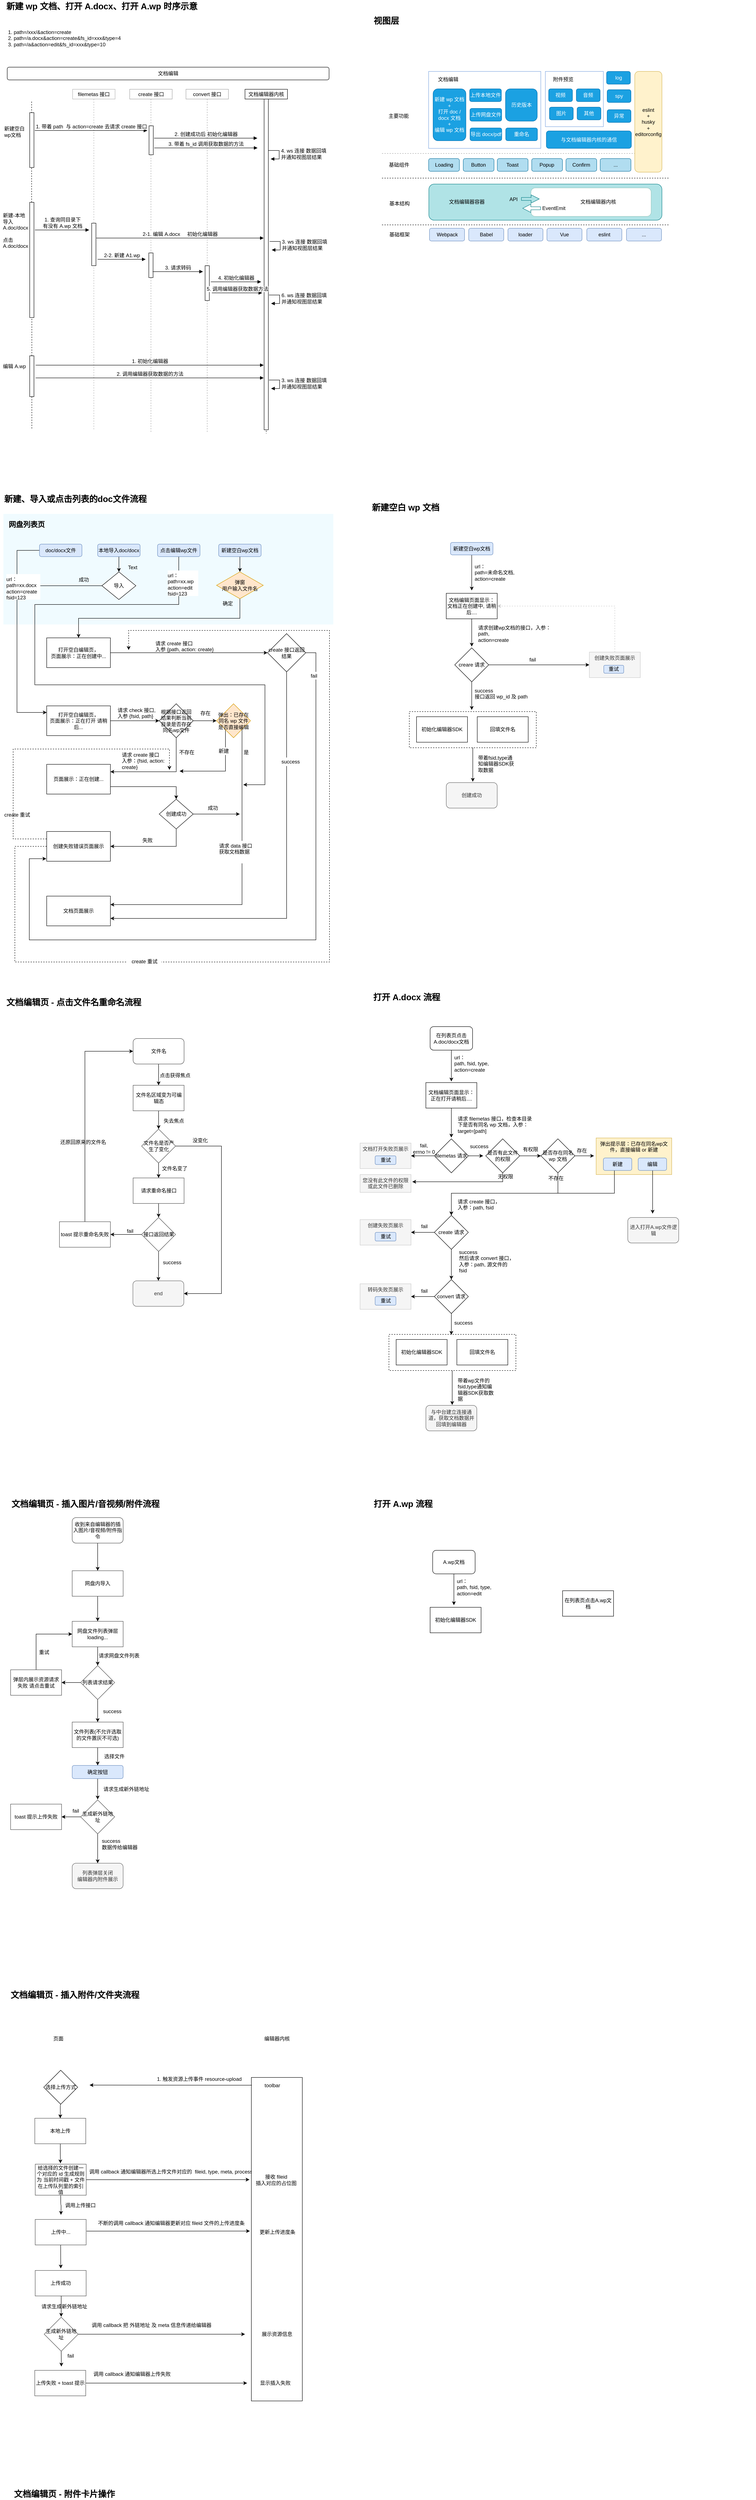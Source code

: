 <mxfile version="13.3.9" type="github">
  <diagram id="Zyiit8WRXVwheUQ-SJ99" name="Page-1">
    <mxGraphModel dx="2377" dy="2399" grid="0" gridSize="10" guides="1" tooltips="1" connect="1" arrows="0" fold="1" page="1" pageScale="1" pageWidth="827" pageHeight="1169" math="0" shadow="0">
      <root>
        <mxCell id="0" />
        <mxCell id="1" parent="0" />
        <mxCell id="1aMFZUBl64lX4fMlub7T-391" value="" style="rounded=1;whiteSpace=wrap;html=1;shadow=0;glass=0;strokeColor=#0e8088;strokeWidth=1;fillColor=#b0e3e6;fontSize=12;align=center;" vertex="1" parent="1">
          <mxGeometry x="1027" y="-702" width="549" height="85" as="geometry" />
        </mxCell>
        <mxCell id="1aMFZUBl64lX4fMlub7T-316" value="" style="endArrow=none;dashed=1;html=1;strokeColor=#000000;fontSize=12;fontColor=#CCCCCC;" edge="1" parent="1" source="1aMFZUBl64lX4fMlub7T-317">
          <mxGeometry width="50" height="50" relative="1" as="geometry">
            <mxPoint x="92" y="-127" as="sourcePoint" />
            <mxPoint x="91.5" y="-898" as="targetPoint" />
          </mxGeometry>
        </mxCell>
        <mxCell id="1aMFZUBl64lX4fMlub7T-208" value="弹出提示层：已存在同名wp文件，直接编辑 or 新建" style="rounded=0;fontSize=12;align=center;labelPosition=center;verticalLabelPosition=middle;verticalAlign=top;horizontal=1;whiteSpace=wrap;html=1;glass=0;shadow=0;strokeColor=#d6b656;fillColor=#fff2cc;" vertex="1" parent="1">
          <mxGeometry x="1421" y="1542" width="178" height="86" as="geometry" />
        </mxCell>
        <mxCell id="1aMFZUBl64lX4fMlub7T-167" value="" style="edgeStyle=orthogonalEdgeStyle;rounded=0;orthogonalLoop=1;jettySize=auto;html=1;strokeColor=#000000;fontSize=12;" edge="1" parent="1" source="1aMFZUBl64lX4fMlub7T-161">
          <mxGeometry relative="1" as="geometry">
            <mxPoint x="1130.5" y="704" as="targetPoint" />
          </mxGeometry>
        </mxCell>
        <mxCell id="1aMFZUBl64lX4fMlub7T-161" value="" style="rounded=0;whiteSpace=wrap;html=1;fillColor=#ffffff;fontSize=12;align=center;dashed=1;" vertex="1" parent="1">
          <mxGeometry x="981" y="539" width="299" height="85" as="geometry" />
        </mxCell>
        <mxCell id="uxCuHHejZAC-gQjQRYmj-120" value="" style="rounded=0;whiteSpace=wrap;html=1;fillColor=#F0FBFF;fontSize=12;dashed=1;strokeColor=none;" parent="1" vertex="1">
          <mxGeometry x="25" y="74" width="777" height="260" as="geometry" />
        </mxCell>
        <mxCell id="1aMFZUBl64lX4fMlub7T-63" value="Text" style="text;html=1;align=center;verticalAlign=middle;resizable=0;points=[];autosize=1;fontSize=12;" vertex="1" parent="uxCuHHejZAC-gQjQRYmj-120">
          <mxGeometry x="288" y="117" width="32" height="18" as="geometry" />
        </mxCell>
        <mxCell id="uxCuHHejZAC-gQjQRYmj-5" style="edgeStyle=orthogonalEdgeStyle;rounded=0;orthogonalLoop=1;jettySize=auto;html=1;exitX=0.5;exitY=1;exitDx=0;exitDy=0;" parent="1" source="uxCuHHejZAC-gQjQRYmj-1" edge="1">
          <mxGeometry relative="1" as="geometry">
            <mxPoint x="590" y="711" as="targetPoint" />
            <Array as="points">
              <mxPoint x="438" y="287" />
              <mxPoint x="99" y="287" />
              <mxPoint x="99" y="476" />
              <mxPoint x="641" y="476" />
              <mxPoint x="641" y="711" />
            </Array>
          </mxGeometry>
        </mxCell>
        <mxCell id="uxCuHHejZAC-gQjQRYmj-1" value="点击编辑wp文件" style="rounded=1;whiteSpace=wrap;html=1;fillColor=#dae8fc;strokeColor=#6c8ebf;" parent="1" vertex="1">
          <mxGeometry x="388" y="145" width="100" height="29.37" as="geometry" />
        </mxCell>
        <mxCell id="XxC4l4LAaYLKOjhg_-a7-9" style="edgeStyle=orthogonalEdgeStyle;rounded=0;orthogonalLoop=1;jettySize=auto;html=1;entryX=0.5;entryY=0;entryDx=0;entryDy=0;fontSize=20;exitX=0.5;exitY=1;exitDx=0;exitDy=0;" parent="1" source="XxC4l4LAaYLKOjhg_-a7-12" target="uxCuHHejZAC-gQjQRYmj-22" edge="1">
          <mxGeometry relative="1" as="geometry" />
        </mxCell>
        <mxCell id="uxCuHHejZAC-gQjQRYmj-20" value="确定" style="text;html=1;align=center;verticalAlign=middle;resizable=0;points=[];autosize=1;" parent="1" vertex="1">
          <mxGeometry x="533" y="275.37" width="40" height="20" as="geometry" />
        </mxCell>
        <mxCell id="uxCuHHejZAC-gQjQRYmj-26" value="" style="edgeStyle=orthogonalEdgeStyle;rounded=0;orthogonalLoop=1;jettySize=auto;html=1;entryX=0;entryY=0.5;entryDx=0;entryDy=0;" parent="1" source="uxCuHHejZAC-gQjQRYmj-22" target="uxCuHHejZAC-gQjQRYmj-25" edge="1">
          <mxGeometry relative="1" as="geometry">
            <Array as="points" />
          </mxGeometry>
        </mxCell>
        <mxCell id="uxCuHHejZAC-gQjQRYmj-22" value="&lt;span&gt;打开空白编辑页，&lt;br&gt;&lt;/span&gt;页面展示：正在创建中..." style="rounded=0;whiteSpace=wrap;html=1;" parent="1" vertex="1">
          <mxGeometry x="127" y="365.5" width="150" height="70" as="geometry" />
        </mxCell>
        <mxCell id="XxC4l4LAaYLKOjhg_-a7-23" style="edgeStyle=orthogonalEdgeStyle;rounded=0;orthogonalLoop=1;jettySize=auto;html=1;entryX=0.5;entryY=0;entryDx=0;entryDy=0;fontSize=12;exitX=1;exitY=0.75;exitDx=0;exitDy=0;" parent="1" source="uxCuHHejZAC-gQjQRYmj-51" target="uxCuHHejZAC-gQjQRYmj-87" edge="1">
          <mxGeometry relative="1" as="geometry" />
        </mxCell>
        <mxCell id="uxCuHHejZAC-gQjQRYmj-51" value="页面展示：正在创建..." style="rounded=0;whiteSpace=wrap;html=1;" parent="1" vertex="1">
          <mxGeometry x="127" y="663" width="150" height="70" as="geometry" />
        </mxCell>
        <mxCell id="uxCuHHejZAC-gQjQRYmj-36" value="" style="edgeStyle=orthogonalEdgeStyle;rounded=0;orthogonalLoop=1;jettySize=auto;html=1;entryX=1;entryY=0.75;entryDx=0;entryDy=0;exitX=0.5;exitY=1;exitDx=0;exitDy=0;" parent="1" source="uxCuHHejZAC-gQjQRYmj-25" target="uxCuHHejZAC-gQjQRYmj-78" edge="1">
          <mxGeometry relative="1" as="geometry">
            <mxPoint x="562" y="445.5" as="sourcePoint" />
            <mxPoint x="527" y="1065.5" as="targetPoint" />
            <Array as="points">
              <mxPoint x="692" y="1025" />
            </Array>
          </mxGeometry>
        </mxCell>
        <mxCell id="XxC4l4LAaYLKOjhg_-a7-25" style="edgeStyle=orthogonalEdgeStyle;rounded=0;orthogonalLoop=1;jettySize=auto;html=1;fontSize=12;" parent="1" source="uxCuHHejZAC-gQjQRYmj-25" edge="1">
          <mxGeometry relative="1" as="geometry">
            <mxPoint x="126" y="885" as="targetPoint" />
            <Array as="points">
              <mxPoint x="761" y="400" />
              <mxPoint x="761" y="1076" />
              <mxPoint x="86" y="1076" />
              <mxPoint x="86" y="885" />
            </Array>
          </mxGeometry>
        </mxCell>
        <mxCell id="uxCuHHejZAC-gQjQRYmj-25" value="create 接口返回结果" style="rhombus;whiteSpace=wrap;html=1;" parent="1" vertex="1">
          <mxGeometry x="647" y="355.5" width="90" height="90" as="geometry" />
        </mxCell>
        <mxCell id="uxCuHHejZAC-gQjQRYmj-27" style="edgeStyle=orthogonalEdgeStyle;rounded=0;orthogonalLoop=1;jettySize=auto;html=1;exitX=0.5;exitY=1;exitDx=0;exitDy=0;" parent="1" source="uxCuHHejZAC-gQjQRYmj-25" target="uxCuHHejZAC-gQjQRYmj-25" edge="1">
          <mxGeometry relative="1" as="geometry" />
        </mxCell>
        <mxCell id="uxCuHHejZAC-gQjQRYmj-31" value="success" style="text;html=1;align=center;verticalAlign=middle;resizable=0;points=[];autosize=1;fillColor=#ffffff;" parent="1" vertex="1">
          <mxGeometry x="671" y="647" width="60" height="20" as="geometry" />
        </mxCell>
        <mxCell id="uxCuHHejZAC-gQjQRYmj-72" value="" style="edgeStyle=orthogonalEdgeStyle;rounded=0;orthogonalLoop=1;jettySize=auto;html=1;fontSize=12;exitX=0;exitY=0.5;exitDx=0;exitDy=0;" parent="1" source="uxCuHHejZAC-gQjQRYmj-118" target="uxCuHHejZAC-gQjQRYmj-55" edge="1">
          <mxGeometry relative="1" as="geometry">
            <mxPoint x="85" y="452.5" as="sourcePoint" />
            <Array as="points">
              <mxPoint x="57" y="160" />
              <mxPoint x="57" y="541" />
            </Array>
          </mxGeometry>
        </mxCell>
        <mxCell id="XxC4l4LAaYLKOjhg_-a7-21" style="edgeStyle=orthogonalEdgeStyle;rounded=0;orthogonalLoop=1;jettySize=auto;html=1;entryX=0;entryY=0.5;entryDx=0;entryDy=0;fontSize=12;" parent="1" source="uxCuHHejZAC-gQjQRYmj-44" target="uxCuHHejZAC-gQjQRYmj-73" edge="1">
          <mxGeometry relative="1" as="geometry" />
        </mxCell>
        <mxCell id="uxCuHHejZAC-gQjQRYmj-44" value="根据接口返回结果判断当前目录是否存在同名wp文件" style="rhombus;whiteSpace=wrap;html=1;" parent="1" vertex="1">
          <mxGeometry x="392" y="520.5" width="80" height="80" as="geometry" />
        </mxCell>
        <mxCell id="uxCuHHejZAC-gQjQRYmj-49" value="请求 create 接口&#xa;入参 {path, action: create}&#xa;" style="text;strokeColor=none;fillColor=none;spacing=0;spacingTop=0;overflow=hidden;rounded=0;dashed=1;fontSize=12;verticalAlign=top;horizontal=1;whiteSpace=wrap;" parent="1" vertex="1">
          <mxGeometry x="383" y="367" width="161" height="50" as="geometry" />
        </mxCell>
        <mxCell id="uxCuHHejZAC-gQjQRYmj-71" style="edgeStyle=orthogonalEdgeStyle;rounded=0;orthogonalLoop=1;jettySize=auto;html=1;entryX=0;entryY=0.5;entryDx=0;entryDy=0;fontSize=12;" parent="1" source="uxCuHHejZAC-gQjQRYmj-55" target="uxCuHHejZAC-gQjQRYmj-44" edge="1">
          <mxGeometry relative="1" as="geometry" />
        </mxCell>
        <mxCell id="uxCuHHejZAC-gQjQRYmj-55" value="&lt;span&gt;打开空白编辑页，&lt;br&gt;&lt;/span&gt;页面展示：正在打开 请稍后..." style="rounded=0;whiteSpace=wrap;html=1;" parent="1" vertex="1">
          <mxGeometry x="127" y="525.5" width="150" height="70" as="geometry" />
        </mxCell>
        <mxCell id="uxCuHHejZAC-gQjQRYmj-56" value="请求 check 接口, &#xa;入参 {fsid, path}&#xa;" style="text;strokeColor=none;fillColor=none;spacing=0;spacingTop=0;overflow=hidden;rounded=0;dashed=1;fontSize=12;verticalAlign=top;horizontal=1;whiteSpace=wrap;" parent="1" vertex="1">
          <mxGeometry x="294" y="524" width="93" height="50" as="geometry" />
        </mxCell>
        <mxCell id="uxCuHHejZAC-gQjQRYmj-80" value="" style="edgeStyle=orthogonalEdgeStyle;rounded=0;orthogonalLoop=1;jettySize=auto;html=1;fontSize=12;exitX=1;exitY=1;exitDx=0;exitDy=0;" parent="1" source="uxCuHHejZAC-gQjQRYmj-73" target="uxCuHHejZAC-gQjQRYmj-78" edge="1">
          <mxGeometry relative="1" as="geometry">
            <mxPoint x="323" y="993" as="targetPoint" />
            <Array as="points">
              <mxPoint x="587" y="993" />
            </Array>
          </mxGeometry>
        </mxCell>
        <mxCell id="uxCuHHejZAC-gQjQRYmj-83" style="edgeStyle=orthogonalEdgeStyle;rounded=0;orthogonalLoop=1;jettySize=auto;html=1;fontSize=12;entryX=1;entryY=0.25;entryDx=0;entryDy=0;exitX=0.5;exitY=1;exitDx=0;exitDy=0;" parent="1" source="uxCuHHejZAC-gQjQRYmj-44" target="uxCuHHejZAC-gQjQRYmj-51" edge="1">
          <mxGeometry relative="1" as="geometry">
            <mxPoint x="319" y="680" as="targetPoint" />
            <Array as="points">
              <mxPoint x="432" y="681" />
            </Array>
          </mxGeometry>
        </mxCell>
        <mxCell id="XxC4l4LAaYLKOjhg_-a7-33" style="edgeStyle=orthogonalEdgeStyle;rounded=0;orthogonalLoop=1;jettySize=auto;html=1;fontSize=12;exitX=0;exitY=1;exitDx=0;exitDy=0;" parent="1" source="uxCuHHejZAC-gQjQRYmj-73" edge="1">
          <mxGeometry relative="1" as="geometry">
            <mxPoint x="440" y="679" as="targetPoint" />
            <Array as="points">
              <mxPoint x="548" y="679" />
            </Array>
          </mxGeometry>
        </mxCell>
        <mxCell id="uxCuHHejZAC-gQjQRYmj-73" value="&lt;span&gt;弹出：已存在同名 wp 文件是否直接编辑&lt;/span&gt;" style="rhombus;whiteSpace=wrap;html=1;fillColor=#ffe6cc;fontSize=12;strokeColor=#d79b00;" parent="1" vertex="1">
          <mxGeometry x="527" y="520.5" width="80" height="80" as="geometry" />
        </mxCell>
        <mxCell id="uxCuHHejZAC-gQjQRYmj-77" value="存在" style="text;html=1;align=left;verticalAlign=middle;resizable=0;points=[];autosize=1;fontSize=12;" parent="1" vertex="1">
          <mxGeometry x="486.5" y="533" width="40" height="20" as="geometry" />
        </mxCell>
        <mxCell id="uxCuHHejZAC-gQjQRYmj-78" value="文档页面展示" style="rounded=0;whiteSpace=wrap;html=1;fillColor=#ffffff;fontSize=12;" parent="1" vertex="1">
          <mxGeometry x="127" y="973" width="150" height="70" as="geometry" />
        </mxCell>
        <mxCell id="uxCuHHejZAC-gQjQRYmj-79" value="是" style="text;strokeColor=none;fillColor=none;spacing=0;spacingTop=0;overflow=hidden;rounded=0;dashed=1;fontSize=12;verticalAlign=top;horizontal=1;whiteSpace=wrap;" parent="1" vertex="1">
          <mxGeometry x="591" y="623" width="23" height="24" as="geometry" />
        </mxCell>
        <mxCell id="uxCuHHejZAC-gQjQRYmj-85" value="请求 create 接口 &#xa;入参：{fsid, action: create}" style="text;strokeColor=none;fillColor=none;spacing=0;spacingTop=0;overflow=hidden;rounded=0;dashed=1;fontSize=12;verticalAlign=top;horizontal=1;whiteSpace=wrap;" parent="1" vertex="1">
          <mxGeometry x="304" y="629" width="100" height="55" as="geometry" />
        </mxCell>
        <mxCell id="uxCuHHejZAC-gQjQRYmj-109" style="edgeStyle=orthogonalEdgeStyle;rounded=0;orthogonalLoop=1;jettySize=auto;html=1;entryX=1;entryY=0.5;entryDx=0;entryDy=0;fontSize=12;exitX=0.5;exitY=1;exitDx=0;exitDy=0;" parent="1" source="uxCuHHejZAC-gQjQRYmj-87" target="uxCuHHejZAC-gQjQRYmj-93" edge="1">
          <mxGeometry relative="1" as="geometry">
            <mxPoint x="393" y="823" as="sourcePoint" />
            <Array as="points">
              <mxPoint x="432" y="856" />
            </Array>
          </mxGeometry>
        </mxCell>
        <mxCell id="XxC4l4LAaYLKOjhg_-a7-22" style="edgeStyle=orthogonalEdgeStyle;rounded=0;orthogonalLoop=1;jettySize=auto;html=1;fontSize=12;" parent="1" source="uxCuHHejZAC-gQjQRYmj-87" edge="1">
          <mxGeometry relative="1" as="geometry">
            <mxPoint x="581.667" y="780" as="targetPoint" />
          </mxGeometry>
        </mxCell>
        <mxCell id="uxCuHHejZAC-gQjQRYmj-87" value="创建成功" style="rhombus;whiteSpace=wrap;html=1;fillColor=#ffffff;fontSize=12;" parent="1" vertex="1">
          <mxGeometry x="392" y="745" width="80" height="70" as="geometry" />
        </mxCell>
        <mxCell id="uxCuHHejZAC-gQjQRYmj-110" style="edgeStyle=orthogonalEdgeStyle;rounded=0;orthogonalLoop=1;jettySize=auto;html=1;fontSize=12;exitX=0;exitY=0.25;exitDx=0;exitDy=0;dashed=1;" parent="1" source="uxCuHHejZAC-gQjQRYmj-93" edge="1">
          <mxGeometry relative="1" as="geometry">
            <mxPoint x="127.0" y="878" as="sourcePoint" />
            <mxPoint x="416" y="676" as="targetPoint" />
            <Array as="points">
              <mxPoint x="48" y="838" />
              <mxPoint x="48" y="627" />
              <mxPoint x="416" y="627" />
            </Array>
          </mxGeometry>
        </mxCell>
        <mxCell id="XxC4l4LAaYLKOjhg_-a7-27" style="edgeStyle=orthogonalEdgeStyle;rounded=0;orthogonalLoop=1;jettySize=auto;html=1;fontSize=12;dashed=1;" parent="1" source="uxCuHHejZAC-gQjQRYmj-93" edge="1">
          <mxGeometry relative="1" as="geometry">
            <mxPoint x="320" y="394" as="targetPoint" />
            <Array as="points">
              <mxPoint x="52" y="856" />
              <mxPoint x="52" y="1128" />
              <mxPoint x="793" y="1128" />
              <mxPoint x="793" y="348" />
              <mxPoint x="320" y="348" />
            </Array>
          </mxGeometry>
        </mxCell>
        <mxCell id="uxCuHHejZAC-gQjQRYmj-93" value="创建失败错误页面展示" style="rounded=0;whiteSpace=wrap;html=1;fillColor=#ffffff;fontSize=12;" parent="1" vertex="1">
          <mxGeometry x="127" y="821" width="150" height="70" as="geometry" />
        </mxCell>
        <mxCell id="uxCuHHejZAC-gQjQRYmj-95" value="失败" style="text;html=1;align=center;verticalAlign=middle;resizable=0;points=[];autosize=1;fontSize=12;" parent="1" vertex="1">
          <mxGeometry x="347" y="833" width="34" height="18" as="geometry" />
        </mxCell>
        <mxCell id="uxCuHHejZAC-gQjQRYmj-98" value="create 重试" style="text;html=1;align=center;verticalAlign=middle;resizable=0;points=[];autosize=1;fontSize=12;" parent="1" vertex="1">
          <mxGeometry x="17" y="772" width="80" height="20" as="geometry" />
        </mxCell>
        <mxCell id="uxCuHHejZAC-gQjQRYmj-114" value="" style="edgeStyle=orthogonalEdgeStyle;rounded=0;orthogonalLoop=1;jettySize=auto;html=1;fontSize=12;" parent="1" source="uxCuHHejZAC-gQjQRYmj-103" target="uxCuHHejZAC-gQjQRYmj-113" edge="1">
          <mxGeometry relative="1" as="geometry" />
        </mxCell>
        <mxCell id="uxCuHHejZAC-gQjQRYmj-103" value="本地导入doc/docx" style="rounded=1;whiteSpace=wrap;html=1;fillColor=#dae8fc;fontSize=12;strokeColor=#6c8ebf;" parent="1" vertex="1">
          <mxGeometry x="247" y="145" width="100" height="29.37" as="geometry" />
        </mxCell>
        <mxCell id="uxCuHHejZAC-gQjQRYmj-106" value="成功" style="text;html=1;align=center;verticalAlign=middle;resizable=0;points=[];autosize=1;fontSize=12;" parent="1" vertex="1">
          <mxGeometry x="501" y="757" width="34" height="18" as="geometry" />
        </mxCell>
        <mxCell id="XxC4l4LAaYLKOjhg_-a7-8" style="edgeStyle=orthogonalEdgeStyle;rounded=0;orthogonalLoop=1;jettySize=auto;html=1;fontSize=20;" parent="1" source="uxCuHHejZAC-gQjQRYmj-113" edge="1">
          <mxGeometry relative="1" as="geometry">
            <mxPoint x="57" y="243" as="targetPoint" />
          </mxGeometry>
        </mxCell>
        <mxCell id="uxCuHHejZAC-gQjQRYmj-113" value="导入" style="rhombus;whiteSpace=wrap;html=1;fillColor=#ffffff;fontSize=12;" parent="1" vertex="1">
          <mxGeometry x="257" y="210.37" width="80" height="65" as="geometry" />
        </mxCell>
        <mxCell id="uxCuHHejZAC-gQjQRYmj-118" value="doc/docx文件" style="rounded=1;whiteSpace=wrap;html=1;fillColor=#dae8fc;fontSize=12;strokeColor=#6c8ebf;" parent="1" vertex="1">
          <mxGeometry x="110" y="145" width="100" height="29.37" as="geometry" />
        </mxCell>
        <mxCell id="uxCuHHejZAC-gQjQRYmj-119" value="成功" style="text;html=1;align=center;verticalAlign=middle;resizable=0;points=[];autosize=1;fontSize=12;" parent="1" vertex="1">
          <mxGeometry x="194" y="219" width="40" height="20" as="geometry" />
        </mxCell>
        <mxCell id="uxCuHHejZAC-gQjQRYmj-122" value="网盘列表页" style="text;html=1;strokeColor=none;fillColor=none;align=center;verticalAlign=middle;whiteSpace=wrap;rounded=0;dashed=1;fontSize=17;fontStyle=1" parent="1" vertex="1">
          <mxGeometry x="30" y="90" width="100" height="20" as="geometry" />
        </mxCell>
        <mxCell id="XxC4l4LAaYLKOjhg_-a7-1" value="新建、导入或点击列表的doc文件流程" style="text;html=1;align=left;verticalAlign=middle;resizable=0;points=[];autosize=1;fontSize=20;fontStyle=1" parent="1" vertex="1">
          <mxGeometry x="25" y="24" width="346" height="28" as="geometry" />
        </mxCell>
        <mxCell id="XxC4l4LAaYLKOjhg_-a7-3" value="文档编辑页 - 点击文件名重命名流程" style="text;html=1;align=left;verticalAlign=middle;resizable=0;points=[];autosize=1;fontSize=20;fontStyle=1" parent="1" vertex="1">
          <mxGeometry x="30" y="1208" width="328" height="28" as="geometry" />
        </mxCell>
        <mxCell id="XxC4l4LAaYLKOjhg_-a7-10" style="edgeStyle=orthogonalEdgeStyle;rounded=0;orthogonalLoop=1;jettySize=auto;html=1;exitX=0.5;exitY=1;exitDx=0;exitDy=0;entryX=0.5;entryY=0;entryDx=0;entryDy=0;" parent="1" source="XxC4l4LAaYLKOjhg_-a7-11" target="XxC4l4LAaYLKOjhg_-a7-12" edge="1">
          <mxGeometry relative="1" as="geometry">
            <mxPoint x="652" y="242.5" as="targetPoint" />
            <Array as="points" />
          </mxGeometry>
        </mxCell>
        <mxCell id="XxC4l4LAaYLKOjhg_-a7-11" value="新建空白wp文档" style="rounded=1;whiteSpace=wrap;html=1;fillColor=#dae8fc;strokeColor=#6c8ebf;" parent="1" vertex="1">
          <mxGeometry x="532" y="145" width="100" height="29.37" as="geometry" />
        </mxCell>
        <mxCell id="XxC4l4LAaYLKOjhg_-a7-12" value="弹窗&lt;br&gt;用户输入文件名" style="rhombus;whiteSpace=wrap;html=1;fillColor=#ffe6cc;strokeColor=#d79b00;" parent="1" vertex="1">
          <mxGeometry x="527" y="210.37" width="110" height="63" as="geometry" />
        </mxCell>
        <mxCell id="XxC4l4LAaYLKOjhg_-a7-14" value="请求 data 接口 获取文档数据" style="text;strokeColor=none;fillColor=#ffffff;spacing=0;spacingTop=0;overflow=hidden;rounded=0;dashed=1;fontSize=12;verticalAlign=top;horizontal=1;whiteSpace=wrap;" parent="1" vertex="1">
          <mxGeometry x="533" y="843" width="87" height="53" as="geometry" />
        </mxCell>
        <mxCell id="XxC4l4LAaYLKOjhg_-a7-15" value="url：&#xa;path=xx.wp&#xa;action=edit&#xa;fsid=123&#xa;&#xa;&#xa;" style="text;strokeColor=none;fillColor=#ffffff;spacing=0;spacingTop=0;overflow=hidden;rounded=0;dashed=1;fontSize=12;verticalAlign=top;horizontal=1;whiteSpace=wrap;" parent="1" vertex="1">
          <mxGeometry x="412" y="207" width="72" height="60" as="geometry" />
        </mxCell>
        <mxCell id="XxC4l4LAaYLKOjhg_-a7-17" value="不存在" style="text;html=1;align=left;verticalAlign=middle;resizable=0;points=[];autosize=1;fontSize=12;horizontal=1;" parent="1" vertex="1">
          <mxGeometry x="437" y="626" width="46" height="18" as="geometry" />
        </mxCell>
        <mxCell id="XxC4l4LAaYLKOjhg_-a7-26" value="fail" style="text;html=1;align=center;verticalAlign=middle;resizable=0;points=[];autosize=1;fillColor=#ffffff;" parent="1" vertex="1">
          <mxGeometry x="743" y="445.5" width="25" height="18" as="geometry" />
        </mxCell>
        <mxCell id="uxCuHHejZAC-gQjQRYmj-53" value="url：&#xa;path=xx.docx&#xa;action=create&#xa;fsid=123&#xa;&#xa;&#xa;" style="text;strokeColor=none;fillColor=#ffffff;spacing=0;spacingTop=0;overflow=hidden;rounded=0;dashed=1;fontSize=12;verticalAlign=top;horizontal=1;whiteSpace=wrap;" parent="1" vertex="1">
          <mxGeometry x="32" y="215.5" width="80" height="60" as="geometry" />
        </mxCell>
        <mxCell id="XxC4l4LAaYLKOjhg_-a7-32" value="create 重试" style="text;html=1;align=center;verticalAlign=middle;resizable=0;points=[];autosize=1;fontSize=12;fillColor=#ffffff;" parent="1" vertex="1">
          <mxGeometry x="317" y="1117" width="80" height="20" as="geometry" />
        </mxCell>
        <mxCell id="XxC4l4LAaYLKOjhg_-a7-34" value="新建" style="text;html=1;align=left;verticalAlign=middle;resizable=0;points=[];autosize=1;fontSize=12;horizontal=1;fillColor=#ffffff;" parent="1" vertex="1">
          <mxGeometry x="530" y="623" width="34" height="18" as="geometry" />
        </mxCell>
        <mxCell id="XxC4l4LAaYLKOjhg_-a7-44" style="edgeStyle=orthogonalEdgeStyle;rounded=0;orthogonalLoop=1;jettySize=auto;html=1;entryX=0.5;entryY=0;entryDx=0;entryDy=0;fontSize=12;" parent="1" source="XxC4l4LAaYLKOjhg_-a7-36" target="XxC4l4LAaYLKOjhg_-a7-43" edge="1">
          <mxGeometry relative="1" as="geometry" />
        </mxCell>
        <mxCell id="XxC4l4LAaYLKOjhg_-a7-36" value="请求重命名接口" style="rounded=0;whiteSpace=wrap;html=1;strokeColor=#4D4D4D;fillColor=#ffffff;fontSize=12;align=center;" parent="1" vertex="1">
          <mxGeometry x="330.5" y="1636" width="120" height="60" as="geometry" />
        </mxCell>
        <mxCell id="XxC4l4LAaYLKOjhg_-a7-41" style="edgeStyle=orthogonalEdgeStyle;rounded=0;orthogonalLoop=1;jettySize=auto;html=1;entryX=0.5;entryY=0;entryDx=0;entryDy=0;fontSize=12;" parent="1" source="XxC4l4LAaYLKOjhg_-a7-37" target="XxC4l4LAaYLKOjhg_-a7-36" edge="1">
          <mxGeometry relative="1" as="geometry" />
        </mxCell>
        <mxCell id="XxC4l4LAaYLKOjhg_-a7-64" style="edgeStyle=orthogonalEdgeStyle;rounded=0;orthogonalLoop=1;jettySize=auto;html=1;fontSize=12;" parent="1" source="XxC4l4LAaYLKOjhg_-a7-37" edge="1" target="XxC4l4LAaYLKOjhg_-a7-56">
          <mxGeometry relative="1" as="geometry">
            <mxPoint x="630.5" y="1900" as="targetPoint" />
            <Array as="points">
              <mxPoint x="538.5" y="1561" />
              <mxPoint x="538.5" y="1908" />
            </Array>
          </mxGeometry>
        </mxCell>
        <mxCell id="XxC4l4LAaYLKOjhg_-a7-37" value="文件名是否产生了变化" style="rhombus;whiteSpace=wrap;html=1;strokeColor=#4D4D4D;fillColor=#ffffff;fontSize=12;align=center;" parent="1" vertex="1">
          <mxGeometry x="350.5" y="1521" width="80" height="80" as="geometry" />
        </mxCell>
        <mxCell id="XxC4l4LAaYLKOjhg_-a7-59" style="edgeStyle=orthogonalEdgeStyle;rounded=0;orthogonalLoop=1;jettySize=auto;html=1;entryX=0.5;entryY=0;entryDx=0;entryDy=0;fontSize=12;" parent="1" source="XxC4l4LAaYLKOjhg_-a7-38" target="XxC4l4LAaYLKOjhg_-a7-58" edge="1">
          <mxGeometry relative="1" as="geometry" />
        </mxCell>
        <mxCell id="XxC4l4LAaYLKOjhg_-a7-38" value="文件名" style="rounded=1;whiteSpace=wrap;html=1;strokeColor=#4D4D4D;fillColor=#ffffff;fontSize=12;align=center;" parent="1" vertex="1">
          <mxGeometry x="330.5" y="1308" width="120" height="60" as="geometry" />
        </mxCell>
        <mxCell id="XxC4l4LAaYLKOjhg_-a7-39" value="失去焦点" style="text;html=1;align=center;verticalAlign=middle;resizable=0;points=[];autosize=1;fontSize=12;" parent="1" vertex="1">
          <mxGeometry x="397" y="1493" width="58" height="18" as="geometry" />
        </mxCell>
        <mxCell id="XxC4l4LAaYLKOjhg_-a7-42" value="文件名变了" style="text;html=1;align=center;verticalAlign=middle;resizable=0;points=[];autosize=1;fontSize=12;" parent="1" vertex="1">
          <mxGeometry x="392.5" y="1605" width="70" height="18" as="geometry" />
        </mxCell>
        <mxCell id="XxC4l4LAaYLKOjhg_-a7-47" style="edgeStyle=orthogonalEdgeStyle;rounded=0;orthogonalLoop=1;jettySize=auto;html=1;exitX=0.5;exitY=1;exitDx=0;exitDy=0;entryX=0.5;entryY=0;entryDx=0;entryDy=0;fontSize=12;" parent="1" source="XxC4l4LAaYLKOjhg_-a7-43" target="XxC4l4LAaYLKOjhg_-a7-56" edge="1">
          <mxGeometry relative="1" as="geometry">
            <mxPoint x="390.5" y="1870" as="targetPoint" />
          </mxGeometry>
        </mxCell>
        <mxCell id="XxC4l4LAaYLKOjhg_-a7-68" style="edgeStyle=orthogonalEdgeStyle;rounded=0;orthogonalLoop=1;jettySize=auto;html=1;entryX=1;entryY=0.5;entryDx=0;entryDy=0;fontSize=12;" parent="1" source="XxC4l4LAaYLKOjhg_-a7-43" target="XxC4l4LAaYLKOjhg_-a7-66" edge="1">
          <mxGeometry relative="1" as="geometry" />
        </mxCell>
        <mxCell id="XxC4l4LAaYLKOjhg_-a7-43" value="接口返回结果" style="rhombus;whiteSpace=wrap;html=1;strokeColor=#4D4D4D;fillColor=#ffffff;fontSize=12;align=center;" parent="1" vertex="1">
          <mxGeometry x="350.5" y="1729" width="80" height="80" as="geometry" />
        </mxCell>
        <mxCell id="XxC4l4LAaYLKOjhg_-a7-48" value="success" style="text;html=1;align=center;verticalAlign=middle;resizable=0;points=[];autosize=1;fontSize=12;" parent="1" vertex="1">
          <mxGeometry x="395" y="1826" width="53" height="18" as="geometry" />
        </mxCell>
        <mxCell id="XxC4l4LAaYLKOjhg_-a7-56" value="end" style="rounded=1;whiteSpace=wrap;html=1;strokeColor=#666666;fillColor=#f5f5f5;fontSize=12;align=center;fontColor=#333333;" parent="1" vertex="1">
          <mxGeometry x="330" y="1878" width="120" height="60" as="geometry" />
        </mxCell>
        <mxCell id="XxC4l4LAaYLKOjhg_-a7-61" style="edgeStyle=orthogonalEdgeStyle;rounded=0;orthogonalLoop=1;jettySize=auto;html=1;fontSize=12;" parent="1" source="XxC4l4LAaYLKOjhg_-a7-58" target="XxC4l4LAaYLKOjhg_-a7-37" edge="1">
          <mxGeometry relative="1" as="geometry" />
        </mxCell>
        <mxCell id="XxC4l4LAaYLKOjhg_-a7-58" value="文件名区域变为可编辑态" style="rounded=0;whiteSpace=wrap;html=1;strokeColor=#4D4D4D;fillColor=#ffffff;fontSize=12;align=center;" parent="1" vertex="1">
          <mxGeometry x="330.5" y="1418" width="120" height="60" as="geometry" />
        </mxCell>
        <mxCell id="XxC4l4LAaYLKOjhg_-a7-60" value="点击获得焦点" style="text;html=1;align=center;verticalAlign=middle;resizable=0;points=[];autosize=1;fontSize=12;" parent="1" vertex="1">
          <mxGeometry x="387.5" y="1386" width="82" height="18" as="geometry" />
        </mxCell>
        <mxCell id="XxC4l4LAaYLKOjhg_-a7-65" value="没变化" style="text;html=1;align=center;verticalAlign=middle;resizable=0;points=[];autosize=1;fontSize=12;" parent="1" vertex="1">
          <mxGeometry x="464.5" y="1539" width="46" height="18" as="geometry" />
        </mxCell>
        <mxCell id="XxC4l4LAaYLKOjhg_-a7-67" style="edgeStyle=orthogonalEdgeStyle;rounded=0;orthogonalLoop=1;jettySize=auto;html=1;entryX=0;entryY=0.5;entryDx=0;entryDy=0;fontSize=12;exitX=0.5;exitY=0;exitDx=0;exitDy=0;" parent="1" source="XxC4l4LAaYLKOjhg_-a7-66" target="XxC4l4LAaYLKOjhg_-a7-38" edge="1">
          <mxGeometry relative="1" as="geometry">
            <Array as="points">
              <mxPoint x="217" y="1338" />
            </Array>
          </mxGeometry>
        </mxCell>
        <mxCell id="XxC4l4LAaYLKOjhg_-a7-66" value="toast 提示重命名失败" style="rounded=0;whiteSpace=wrap;html=1;strokeColor=#4D4D4D;fillColor=#ffffff;fontSize=12;align=center;" parent="1" vertex="1">
          <mxGeometry x="157" y="1739" width="120" height="60" as="geometry" />
        </mxCell>
        <mxCell id="XxC4l4LAaYLKOjhg_-a7-69" value="fail" style="text;html=1;align=center;verticalAlign=middle;resizable=0;points=[];autosize=1;fontSize=12;" parent="1" vertex="1">
          <mxGeometry x="310" y="1752" width="25" height="18" as="geometry" />
        </mxCell>
        <mxCell id="XxC4l4LAaYLKOjhg_-a7-70" value="&lt;h1&gt;&lt;span style=&quot;font-size: 12px ; font-weight: normal&quot;&gt;还原回原来的文件名&lt;/span&gt;&lt;br&gt;&lt;/h1&gt;" style="text;html=1;strokeColor=none;fillColor=none;spacing=5;spacingTop=-20;whiteSpace=wrap;overflow=hidden;rounded=0;fontSize=12;align=center;" parent="1" vertex="1">
          <mxGeometry x="144" y="1528" width="138" height="40" as="geometry" />
        </mxCell>
        <mxCell id="XxC4l4LAaYLKOjhg_-a7-79" value="文档编辑页 - 插入图片/音视频/附件流程" style="text;html=1;align=left;verticalAlign=middle;resizable=0;points=[];autosize=1;fontSize=20;fontStyle=1" parent="1" vertex="1">
          <mxGeometry x="42" y="2388" width="359" height="28" as="geometry" />
        </mxCell>
        <mxCell id="1aMFZUBl64lX4fMlub7T-450" style="edgeStyle=orthogonalEdgeStyle;rounded=1;jumpSize=6;orthogonalLoop=1;jettySize=auto;html=1;exitX=0.5;exitY=1;exitDx=0;exitDy=0;startFill=1;endSize=6;strokeColor=#000000;fillColor=#ffffff;fontSize=12;fontColor=#000000;" edge="1" parent="1" source="XxC4l4LAaYLKOjhg_-a7-80" target="XxC4l4LAaYLKOjhg_-a7-84">
          <mxGeometry relative="1" as="geometry" />
        </mxCell>
        <mxCell id="XxC4l4LAaYLKOjhg_-a7-80" value="&lt;font color=&quot;#000000&quot;&gt;收到来自编辑器的插入图片/音视频/附件指令&lt;/font&gt;" style="rounded=1;whiteSpace=wrap;html=1;labelBackgroundColor=none;strokeColor=#4D4D4D;fillColor=#ffffff;fontSize=12;fontColor=#990000;align=center;" parent="1" vertex="1">
          <mxGeometry x="187" y="2435" width="120" height="60" as="geometry" />
        </mxCell>
        <mxCell id="1aMFZUBl64lX4fMlub7T-413" style="edgeStyle=orthogonalEdgeStyle;rounded=1;orthogonalLoop=1;jettySize=auto;html=1;exitX=0.5;exitY=1;exitDx=0;exitDy=0;fillColor=#ffffff;fontSize=12;fontColor=#000000;" edge="1" parent="1" source="XxC4l4LAaYLKOjhg_-a7-83">
          <mxGeometry relative="1" as="geometry">
            <mxPoint x="159.353" y="3954.059" as="targetPoint" />
          </mxGeometry>
        </mxCell>
        <mxCell id="XxC4l4LAaYLKOjhg_-a7-83" value="本地上传" style="rounded=0;whiteSpace=wrap;html=1;labelBackgroundColor=none;strokeColor=#4D4D4D;fillColor=#ffffff;fontSize=12;fontColor=#000000;align=center;" parent="1" vertex="1">
          <mxGeometry x="99" y="3848" width="120" height="60" as="geometry" />
        </mxCell>
        <mxCell id="XxC4l4LAaYLKOjhg_-a7-114" style="edgeStyle=orthogonalEdgeStyle;rounded=0;orthogonalLoop=1;jettySize=auto;html=1;exitX=0.5;exitY=1;exitDx=0;exitDy=0;fontSize=12;fontColor=#000000;" parent="1" source="XxC4l4LAaYLKOjhg_-a7-84" target="XxC4l4LAaYLKOjhg_-a7-85" edge="1">
          <mxGeometry relative="1" as="geometry" />
        </mxCell>
        <mxCell id="XxC4l4LAaYLKOjhg_-a7-84" value="网盘内导入" style="rounded=0;whiteSpace=wrap;html=1;labelBackgroundColor=none;strokeColor=#4D4D4D;fillColor=#ffffff;fontSize=12;fontColor=#000000;align=center;" parent="1" vertex="1">
          <mxGeometry x="187" y="2560" width="120" height="60" as="geometry" />
        </mxCell>
        <mxCell id="XxC4l4LAaYLKOjhg_-a7-90" style="edgeStyle=orthogonalEdgeStyle;rounded=0;orthogonalLoop=1;jettySize=auto;html=1;exitX=0.5;exitY=1;exitDx=0;exitDy=0;fontSize=12;fontColor=#000000;" parent="1" source="XxC4l4LAaYLKOjhg_-a7-85" target="XxC4l4LAaYLKOjhg_-a7-88" edge="1">
          <mxGeometry relative="1" as="geometry" />
        </mxCell>
        <mxCell id="XxC4l4LAaYLKOjhg_-a7-85" value="网盘文件列表弹层&lt;br&gt;loading..." style="rounded=0;whiteSpace=wrap;html=1;labelBackgroundColor=none;strokeColor=#4D4D4D;fillColor=#ffffff;fontSize=12;fontColor=#000000;align=center;" parent="1" vertex="1">
          <mxGeometry x="187" y="2679" width="120" height="60" as="geometry" />
        </mxCell>
        <mxCell id="XxC4l4LAaYLKOjhg_-a7-116" style="edgeStyle=orthogonalEdgeStyle;rounded=0;orthogonalLoop=1;jettySize=auto;html=1;exitX=0.5;exitY=1;exitDx=0;exitDy=0;fontSize=12;fontColor=#000000;" parent="1" source="XxC4l4LAaYLKOjhg_-a7-86" target="XxC4l4LAaYLKOjhg_-a7-97" edge="1">
          <mxGeometry relative="1" as="geometry" />
        </mxCell>
        <mxCell id="XxC4l4LAaYLKOjhg_-a7-86" value="文件列表(不允许选取的文件置灰不可选)" style="rounded=0;whiteSpace=wrap;html=1;labelBackgroundColor=none;strokeColor=#4D4D4D;fillColor=#ffffff;fontSize=12;fontColor=#000000;align=center;" parent="1" vertex="1">
          <mxGeometry x="187" y="2916" width="120" height="60" as="geometry" />
        </mxCell>
        <mxCell id="XxC4l4LAaYLKOjhg_-a7-91" style="edgeStyle=orthogonalEdgeStyle;rounded=0;orthogonalLoop=1;jettySize=auto;html=1;exitX=0.5;exitY=1;exitDx=0;exitDy=0;fontSize=12;fontColor=#000000;" parent="1" source="XxC4l4LAaYLKOjhg_-a7-88" target="XxC4l4LAaYLKOjhg_-a7-86" edge="1">
          <mxGeometry relative="1" as="geometry" />
        </mxCell>
        <mxCell id="XxC4l4LAaYLKOjhg_-a7-94" style="edgeStyle=orthogonalEdgeStyle;rounded=0;orthogonalLoop=1;jettySize=auto;html=1;exitX=0;exitY=0.5;exitDx=0;exitDy=0;entryX=1;entryY=0.5;entryDx=0;entryDy=0;fontSize=12;fontColor=#000000;" parent="1" source="XxC4l4LAaYLKOjhg_-a7-88" target="XxC4l4LAaYLKOjhg_-a7-93" edge="1">
          <mxGeometry relative="1" as="geometry" />
        </mxCell>
        <mxCell id="XxC4l4LAaYLKOjhg_-a7-88" value="列表请求结果" style="rhombus;whiteSpace=wrap;html=1;labelBackgroundColor=none;strokeColor=#4D4D4D;fillColor=#ffffff;fontSize=12;fontColor=#000000;align=center;" parent="1" vertex="1">
          <mxGeometry x="207" y="2783" width="80" height="80" as="geometry" />
        </mxCell>
        <mxCell id="XxC4l4LAaYLKOjhg_-a7-89" value="请求网盘文件列表" style="text;html=1;align=center;verticalAlign=middle;resizable=0;points=[];autosize=1;fontSize=12;fontColor=#000000;" parent="1" vertex="1">
          <mxGeometry x="244" y="2751" width="106" height="18" as="geometry" />
        </mxCell>
        <mxCell id="XxC4l4LAaYLKOjhg_-a7-92" value="success" style="text;html=1;align=center;verticalAlign=middle;resizable=0;points=[];autosize=1;fontSize=12;fontColor=#000000;" parent="1" vertex="1">
          <mxGeometry x="254" y="2882" width="53" height="18" as="geometry" />
        </mxCell>
        <mxCell id="XxC4l4LAaYLKOjhg_-a7-95" style="edgeStyle=orthogonalEdgeStyle;rounded=0;orthogonalLoop=1;jettySize=auto;html=1;exitX=0.5;exitY=0;exitDx=0;exitDy=0;entryX=0;entryY=0.5;entryDx=0;entryDy=0;fontSize=12;fontColor=#000000;" parent="1" source="XxC4l4LAaYLKOjhg_-a7-93" target="XxC4l4LAaYLKOjhg_-a7-85" edge="1">
          <mxGeometry relative="1" as="geometry" />
        </mxCell>
        <mxCell id="XxC4l4LAaYLKOjhg_-a7-93" value="弹层内展示资源请求失败 请点击重试" style="rounded=0;whiteSpace=wrap;html=1;labelBackgroundColor=none;strokeColor=#4D4D4D;fillColor=#ffffff;fontSize=12;fontColor=#000000;align=center;" parent="1" vertex="1">
          <mxGeometry x="42" y="2793" width="120" height="60" as="geometry" />
        </mxCell>
        <mxCell id="XxC4l4LAaYLKOjhg_-a7-96" value="重试" style="text;html=1;align=left;verticalAlign=middle;resizable=0;points=[];autosize=1;fontSize=12;fontColor=#000000;" parent="1" vertex="1">
          <mxGeometry x="107" y="2743" width="34" height="18" as="geometry" />
        </mxCell>
        <mxCell id="XxC4l4LAaYLKOjhg_-a7-101" value="" style="edgeStyle=orthogonalEdgeStyle;rounded=0;orthogonalLoop=1;jettySize=auto;html=1;fontSize=12;fontColor=#000000;" parent="1" source="XxC4l4LAaYLKOjhg_-a7-97" edge="1">
          <mxGeometry relative="1" as="geometry">
            <mxPoint x="247" y="3098" as="targetPoint" />
          </mxGeometry>
        </mxCell>
        <mxCell id="XxC4l4LAaYLKOjhg_-a7-97" value="确定按钮" style="rounded=1;whiteSpace=wrap;html=1;labelBackgroundColor=none;strokeColor=#6c8ebf;fillColor=#dae8fc;fontSize=12;align=center;" parent="1" vertex="1">
          <mxGeometry x="187" y="3018" width="120" height="31" as="geometry" />
        </mxCell>
        <mxCell id="XxC4l4LAaYLKOjhg_-a7-104" value="" style="edgeStyle=orthogonalEdgeStyle;rounded=0;orthogonalLoop=1;jettySize=auto;html=1;fontSize=12;fontColor=#000000;" parent="1" source="XxC4l4LAaYLKOjhg_-a7-99" target="XxC4l4LAaYLKOjhg_-a7-100" edge="1">
          <mxGeometry relative="1" as="geometry" />
        </mxCell>
        <mxCell id="XxC4l4LAaYLKOjhg_-a7-108" value="" style="edgeStyle=orthogonalEdgeStyle;rounded=0;orthogonalLoop=1;jettySize=auto;html=1;fontSize=12;fontColor=#000000;entryX=0.5;entryY=0;entryDx=0;entryDy=0;" parent="1" source="XxC4l4LAaYLKOjhg_-a7-99" target="XxC4l4LAaYLKOjhg_-a7-110" edge="1">
          <mxGeometry relative="1" as="geometry">
            <mxPoint x="247.0" y="3234" as="targetPoint" />
          </mxGeometry>
        </mxCell>
        <mxCell id="XxC4l4LAaYLKOjhg_-a7-99" value="生成新外链地址" style="rhombus;whiteSpace=wrap;html=1;labelBackgroundColor=none;strokeColor=#4D4D4D;fillColor=#ffffff;fontSize=12;fontColor=#000000;align=center;" parent="1" vertex="1">
          <mxGeometry x="207" y="3099" width="80" height="80" as="geometry" />
        </mxCell>
        <mxCell id="XxC4l4LAaYLKOjhg_-a7-100" value="toast 提示上传失败" style="rounded=0;whiteSpace=wrap;html=1;labelBackgroundColor=none;strokeColor=#4D4D4D;fillColor=#ffffff;fontSize=12;fontColor=#000000;align=center;" parent="1" vertex="1">
          <mxGeometry x="42" y="3109" width="120" height="60" as="geometry" />
        </mxCell>
        <mxCell id="XxC4l4LAaYLKOjhg_-a7-102" value="请求生成新外链地址" style="text;html=1;align=center;verticalAlign=middle;resizable=0;points=[];autosize=1;fontSize=12;fontColor=#000000;" parent="1" vertex="1">
          <mxGeometry x="254.5" y="3065" width="118" height="18" as="geometry" />
        </mxCell>
        <mxCell id="XxC4l4LAaYLKOjhg_-a7-105" value="fail" style="text;html=1;align=center;verticalAlign=middle;resizable=0;points=[];autosize=1;fontSize=12;fontColor=#000000;" parent="1" vertex="1">
          <mxGeometry x="182" y="3116" width="25" height="18" as="geometry" />
        </mxCell>
        <mxCell id="XxC4l4LAaYLKOjhg_-a7-109" value="success&lt;br&gt;数据传给编辑器" style="text;html=1;align=left;verticalAlign=middle;resizable=0;points=[];autosize=1;fontSize=12;fontColor=#000000;" parent="1" vertex="1">
          <mxGeometry x="254.5" y="3187" width="94" height="32" as="geometry" />
        </mxCell>
        <mxCell id="XxC4l4LAaYLKOjhg_-a7-110" value="列表弹层关闭&#xa;编辑器内附件展示" style="rounded=1;labelBackgroundColor=none;strokeColor=#666666;fillColor=#f5f5f5;fontSize=12;fontColor=#333333;align=center;verticalAlign=middle;spacing=0;whiteSpace=wrap;" parent="1" vertex="1">
          <mxGeometry x="187" y="3248" width="120" height="60" as="geometry" />
        </mxCell>
        <mxCell id="1aMFZUBl64lX4fMlub7T-427" style="edgeStyle=orthogonalEdgeStyle;rounded=1;orthogonalLoop=1;jettySize=auto;html=1;exitX=1;exitY=0.5;exitDx=0;exitDy=0;strokeColor=#000000;fillColor=#ffffff;fontSize=12;fontColor=#000000;" edge="1" parent="1" source="XxC4l4LAaYLKOjhg_-a7-117">
          <mxGeometry relative="1" as="geometry">
            <mxPoint x="599" y="4471" as="targetPoint" />
          </mxGeometry>
        </mxCell>
        <mxCell id="XxC4l4LAaYLKOjhg_-a7-117" value="上传失败 + toast 提示" style="rounded=0;whiteSpace=wrap;html=1;labelBackgroundColor=none;strokeColor=#4D4D4D;fillColor=#ffffff;fontSize=12;fontColor=#000000;align=center;" parent="1" vertex="1">
          <mxGeometry x="98.88" y="4441" width="120" height="60" as="geometry" />
        </mxCell>
        <mxCell id="XxC4l4LAaYLKOjhg_-a7-120" value="调用上传接口" style="text;html=1;align=center;verticalAlign=middle;resizable=0;points=[];autosize=1;fontSize=12;fontColor=#000000;" parent="1" vertex="1">
          <mxGeometry x="165" y="4044" width="82" height="18" as="geometry" />
        </mxCell>
        <mxCell id="XxC4l4LAaYLKOjhg_-a7-122" value="调用 callback 把 外链地址 及 meta 信息传递给编辑器" style="text;html=1;align=left;verticalAlign=middle;resizable=0;points=[];autosize=1;fontSize=12;fontColor=#000000;" parent="1" vertex="1">
          <mxGeometry x="230.88" y="4326" width="292" height="18" as="geometry" />
        </mxCell>
        <mxCell id="XxC4l4LAaYLKOjhg_-a7-127" value="文档编辑页 - 插入附件/文件夹流程" style="text;html=1;align=left;verticalAlign=middle;resizable=0;points=[];autosize=1;fontSize=20;fontStyle=1" parent="1" vertex="1">
          <mxGeometry x="39.5" y="3543" width="313" height="28" as="geometry" />
        </mxCell>
        <mxCell id="XxC4l4LAaYLKOjhg_-a7-170" value="文档编辑页 - 附件卡片操作" style="text;html=1;align=left;verticalAlign=middle;resizable=0;points=[];autosize=1;fontSize=20;fontStyle=1" parent="1" vertex="1">
          <mxGeometry x="48" y="4717" width="248" height="28" as="geometry" />
        </mxCell>
        <mxCell id="1aMFZUBl64lX4fMlub7T-2" value="新建 wp 文档、打开 A.docx、打开 A.wp 时序示意" style="text;html=1;align=left;verticalAlign=middle;resizable=0;points=[];autosize=1;fontSize=20;fontStyle=1" vertex="1" parent="1">
          <mxGeometry x="30" y="-1135" width="460" height="28" as="geometry" />
        </mxCell>
        <mxCell id="1aMFZUBl64lX4fMlub7T-14" value="filemetas 接口" style="shape=umlLifeline;perimeter=lifelinePerimeter;whiteSpace=wrap;html=1;container=1;collapsible=0;recursiveResize=0;outlineConnect=0;size=23;strokeColor=#B3B3B3;" vertex="1" parent="1">
          <mxGeometry x="188" y="-925" width="100" height="801" as="geometry" />
        </mxCell>
        <mxCell id="1aMFZUBl64lX4fMlub7T-288" value="" style="html=1;points=[];perimeter=orthogonalPerimeter;rounded=0;shadow=0;glass=0;strokeColor=#000000;fillColor=#ffffff;fontSize=12;fontColor=#000000;align=left;" vertex="1" parent="1aMFZUBl64lX4fMlub7T-14">
          <mxGeometry x="45" y="315" width="10" height="100" as="geometry" />
        </mxCell>
        <mxCell id="1aMFZUBl64lX4fMlub7T-28" value="新建-本地导入A.doc/docx&lt;br&gt;&lt;br&gt;点击 A.doc/docx" style="rounded=1;whiteSpace=wrap;html=1;align=left;strokeColor=none;" vertex="1" parent="1">
          <mxGeometry x="21.75" y="-639" width="62" height="94" as="geometry" />
        </mxCell>
        <mxCell id="1aMFZUBl64lX4fMlub7T-56" value="新建空白 wp 文档" style="text;html=1;align=left;verticalAlign=middle;resizable=0;points=[];autosize=1;fontSize=20;fontStyle=1" vertex="1" parent="1">
          <mxGeometry x="890.5" y="44" width="169" height="28" as="geometry" />
        </mxCell>
        <mxCell id="1aMFZUBl64lX4fMlub7T-158" style="edgeStyle=orthogonalEdgeStyle;rounded=0;orthogonalLoop=1;jettySize=auto;html=1;strokeColor=#000000;fontSize=12;" edge="1" parent="1" source="1aMFZUBl64lX4fMlub7T-57">
          <mxGeometry relative="1" as="geometry">
            <mxPoint x="1128" y="254" as="targetPoint" />
          </mxGeometry>
        </mxCell>
        <mxCell id="1aMFZUBl64lX4fMlub7T-57" value="新建空白wp文档" style="rounded=1;whiteSpace=wrap;html=1;fillColor=#dae8fc;strokeColor=#6c8ebf;" vertex="1" parent="1">
          <mxGeometry x="1078" y="141" width="100" height="29.37" as="geometry" />
        </mxCell>
        <mxCell id="1aMFZUBl64lX4fMlub7T-157" style="edgeStyle=orthogonalEdgeStyle;rounded=0;orthogonalLoop=1;jettySize=auto;html=1;strokeColor=#000000;fontSize=12;" edge="1" parent="1" source="1aMFZUBl64lX4fMlub7T-58">
          <mxGeometry relative="1" as="geometry">
            <mxPoint x="1128" y="386" as="targetPoint" />
          </mxGeometry>
        </mxCell>
        <mxCell id="1aMFZUBl64lX4fMlub7T-58" value="文档编辑页面显示：&lt;br&gt;文档正在创建中, 请稍后...." style="rounded=0;whiteSpace=wrap;html=1;fillColor=#ffffff;fontSize=12;align=center;" vertex="1" parent="1">
          <mxGeometry x="1068" y="260.69" width="120" height="60" as="geometry" />
        </mxCell>
        <mxCell id="1aMFZUBl64lX4fMlub7T-59" value="url：&#xa;path=未命名文档,&#xa;action=create" style="text;strokeColor=none;fillColor=#ffffff;spacing=0;spacingTop=0;overflow=hidden;rounded=0;dashed=1;fontSize=12;verticalAlign=top;horizontal=1;whiteSpace=wrap;" vertex="1" parent="1">
          <mxGeometry x="1134.5" y="186" width="103" height="46" as="geometry" />
        </mxCell>
        <mxCell id="1aMFZUBl64lX4fMlub7T-160" style="edgeStyle=orthogonalEdgeStyle;rounded=0;orthogonalLoop=1;jettySize=auto;html=1;strokeColor=#000000;fontSize=12;" edge="1" parent="1" source="1aMFZUBl64lX4fMlub7T-60">
          <mxGeometry relative="1" as="geometry">
            <mxPoint x="1128" y="535" as="targetPoint" />
          </mxGeometry>
        </mxCell>
        <mxCell id="1aMFZUBl64lX4fMlub7T-169" value="" style="edgeStyle=orthogonalEdgeStyle;rounded=0;orthogonalLoop=1;jettySize=auto;html=1;strokeColor=#000000;fontSize=12;" edge="1" parent="1" source="1aMFZUBl64lX4fMlub7T-60" target="1aMFZUBl64lX4fMlub7T-168">
          <mxGeometry relative="1" as="geometry" />
        </mxCell>
        <mxCell id="1aMFZUBl64lX4fMlub7T-60" value="creare 请求" style="rhombus;whiteSpace=wrap;html=1;fillColor=#ffffff;fontSize=12;align=center;" vertex="1" parent="1">
          <mxGeometry x="1088" y="389" width="80" height="80" as="geometry" />
        </mxCell>
        <mxCell id="1aMFZUBl64lX4fMlub7T-61" value="请求创建wp文档的接口，入参：&#xa;path,&#xa;action=create" style="text;strokeColor=none;fillColor=#ffffff;spacing=0;spacingTop=0;overflow=hidden;rounded=0;dashed=1;fontSize=12;verticalAlign=top;horizontal=1;whiteSpace=wrap;" vertex="1" parent="1">
          <mxGeometry x="1142.5" y="330" width="182" height="56" as="geometry" />
        </mxCell>
        <mxCell id="1aMFZUBl64lX4fMlub7T-125" value="初始化编辑器SDK" style="rounded=0;whiteSpace=wrap;html=1;fillColor=#ffffff;fontSize=12;align=center;" vertex="1" parent="1">
          <mxGeometry x="998" y="551" width="120" height="60" as="geometry" />
        </mxCell>
        <mxCell id="1aMFZUBl64lX4fMlub7T-126" value="创建成功" style="rounded=1;whiteSpace=wrap;html=1;fillColor=#f5f5f5;fontSize=12;align=center;strokeColor=#666666;fontColor=#333333;" vertex="1" parent="1">
          <mxGeometry x="1068" y="706" width="120" height="60" as="geometry" />
        </mxCell>
        <mxCell id="1aMFZUBl64lX4fMlub7T-129" value="success&#xa;接口返回 wp_id 及 path" style="text;strokeColor=none;fillColor=#ffffff;spacing=0;spacingTop=0;overflow=hidden;rounded=0;dashed=1;fontSize=12;verticalAlign=top;horizontal=1;whiteSpace=wrap;" vertex="1" parent="1">
          <mxGeometry x="1134.5" y="478" width="163" height="46" as="geometry" />
        </mxCell>
        <mxCell id="1aMFZUBl64lX4fMlub7T-136" value="带着fsid,type通知编辑器SDK获取数据" style="text;strokeColor=none;fillColor=#ffffff;spacing=0;spacingTop=0;overflow=hidden;rounded=0;dashed=1;fontSize=12;verticalAlign=top;horizontal=1;whiteSpace=wrap;" vertex="1" parent="1">
          <mxGeometry x="1142.5" y="635.5" width="88" height="53" as="geometry" />
        </mxCell>
        <mxCell id="1aMFZUBl64lX4fMlub7T-163" value="回填文件名" style="rounded=0;whiteSpace=wrap;html=1;fillColor=#ffffff;fontSize=12;align=center;" vertex="1" parent="1">
          <mxGeometry x="1141" y="551" width="120" height="60" as="geometry" />
        </mxCell>
        <mxCell id="1aMFZUBl64lX4fMlub7T-216" style="edgeStyle=orthogonalEdgeStyle;rounded=0;orthogonalLoop=1;jettySize=auto;html=1;entryX=1;entryY=0.5;entryDx=0;entryDy=0;fontSize=12;fontColor=#000000;dashed=1;strokeColor=#CCCCCC;" edge="1" parent="1" source="1aMFZUBl64lX4fMlub7T-168" target="1aMFZUBl64lX4fMlub7T-58">
          <mxGeometry relative="1" as="geometry">
            <Array as="points">
              <mxPoint x="1465" y="291" />
            </Array>
          </mxGeometry>
        </mxCell>
        <mxCell id="1aMFZUBl64lX4fMlub7T-168" value="创建失败页面展示" style="rounded=0;whiteSpace=wrap;html=1;fillColor=#f5f5f5;fontSize=12;align=center;verticalAlign=top;fontColor=#333333;strokeColor=#CCCCCC;" vertex="1" parent="1">
          <mxGeometry x="1405" y="399" width="120" height="60" as="geometry" />
        </mxCell>
        <mxCell id="1aMFZUBl64lX4fMlub7T-170" value="重试" style="rounded=1;whiteSpace=wrap;html=1;fillColor=#dae8fc;strokeColor=#6c8ebf;" vertex="1" parent="1">
          <mxGeometry x="1439" y="430" width="47" height="18.69" as="geometry" />
        </mxCell>
        <mxCell id="1aMFZUBl64lX4fMlub7T-175" value="" style="edgeStyle=orthogonalEdgeStyle;rounded=0;orthogonalLoop=1;jettySize=auto;html=1;strokeColor=#000000;fontSize=12;" edge="1" parent="1" source="1aMFZUBl64lX4fMlub7T-176">
          <mxGeometry relative="1" as="geometry">
            <mxPoint x="1082" y="2170" as="targetPoint" />
          </mxGeometry>
        </mxCell>
        <mxCell id="1aMFZUBl64lX4fMlub7T-176" value="" style="rounded=0;whiteSpace=wrap;html=1;fillColor=#ffffff;fontSize=12;align=center;dashed=1;" vertex="1" parent="1">
          <mxGeometry x="933" y="2004" width="299" height="85" as="geometry" />
        </mxCell>
        <mxCell id="1aMFZUBl64lX4fMlub7T-177" style="edgeStyle=orthogonalEdgeStyle;rounded=0;orthogonalLoop=1;jettySize=auto;html=1;strokeColor=#000000;fontSize=12;" edge="1" parent="1" source="1aMFZUBl64lX4fMlub7T-178">
          <mxGeometry relative="1" as="geometry">
            <mxPoint x="1080" y="1409" as="targetPoint" />
          </mxGeometry>
        </mxCell>
        <mxCell id="1aMFZUBl64lX4fMlub7T-178" value="在列表页点击A.doc/docx文档" style="rounded=1;whiteSpace=wrap;html=1;" vertex="1" parent="1">
          <mxGeometry x="1030" y="1280" width="100" height="55.37" as="geometry" />
        </mxCell>
        <mxCell id="1aMFZUBl64lX4fMlub7T-179" style="edgeStyle=orthogonalEdgeStyle;rounded=0;orthogonalLoop=1;jettySize=auto;html=1;strokeColor=#000000;fontSize=12;" edge="1" parent="1" source="1aMFZUBl64lX4fMlub7T-180">
          <mxGeometry relative="1" as="geometry">
            <mxPoint x="1080" y="1541" as="targetPoint" />
          </mxGeometry>
        </mxCell>
        <mxCell id="1aMFZUBl64lX4fMlub7T-180" value="文档编辑页面显示：&lt;br&gt;正在打开请稍后...." style="rounded=0;whiteSpace=wrap;html=1;fillColor=#ffffff;fontSize=12;align=center;" vertex="1" parent="1">
          <mxGeometry x="1020" y="1411.69" width="120" height="60" as="geometry" />
        </mxCell>
        <mxCell id="1aMFZUBl64lX4fMlub7T-181" value="url：&#xa;path, fsid, type,&#xa;action=create" style="text;strokeColor=none;fillColor=#ffffff;spacing=0;spacingTop=0;overflow=hidden;rounded=0;dashed=1;fontSize=12;verticalAlign=top;horizontal=1;whiteSpace=wrap;" vertex="1" parent="1">
          <mxGeometry x="1086.5" y="1341" width="103" height="65" as="geometry" />
        </mxCell>
        <mxCell id="1aMFZUBl64lX4fMlub7T-182" style="edgeStyle=orthogonalEdgeStyle;rounded=0;orthogonalLoop=1;jettySize=auto;html=1;strokeColor=#000000;fontSize=12;" edge="1" parent="1" source="1aMFZUBl64lX4fMlub7T-184">
          <mxGeometry relative="1" as="geometry">
            <mxPoint x="1080" y="2005" as="targetPoint" />
          </mxGeometry>
        </mxCell>
        <mxCell id="1aMFZUBl64lX4fMlub7T-240" value="" style="edgeStyle=orthogonalEdgeStyle;rounded=0;orthogonalLoop=1;jettySize=auto;html=1;strokeColor=#000000;fontSize=12;fontColor=#000000;" edge="1" parent="1" source="1aMFZUBl64lX4fMlub7T-184" target="1aMFZUBl64lX4fMlub7T-238">
          <mxGeometry relative="1" as="geometry" />
        </mxCell>
        <mxCell id="1aMFZUBl64lX4fMlub7T-184" value="convert 请求" style="rhombus;whiteSpace=wrap;html=1;fillColor=#ffffff;fontSize=12;align=center;" vertex="1" parent="1">
          <mxGeometry x="1040" y="1875" width="80" height="80" as="geometry" />
        </mxCell>
        <mxCell id="1aMFZUBl64lX4fMlub7T-185" value="请求 filemetas 接口，检查本目录下是否有同名 wp 文档，入参：&#xa;target=[path]" style="text;strokeColor=none;fillColor=#ffffff;spacing=0;spacingTop=0;overflow=hidden;rounded=0;dashed=1;fontSize=12;verticalAlign=top;horizontal=1;whiteSpace=wrap;" vertex="1" parent="1">
          <mxGeometry x="1094.5" y="1485" width="182" height="53" as="geometry" />
        </mxCell>
        <mxCell id="1aMFZUBl64lX4fMlub7T-186" value="初始化编辑器SDK" style="rounded=0;whiteSpace=wrap;html=1;fillColor=#ffffff;fontSize=12;align=center;" vertex="1" parent="1">
          <mxGeometry x="950" y="2016" width="120" height="60" as="geometry" />
        </mxCell>
        <mxCell id="1aMFZUBl64lX4fMlub7T-187" value="与中台建立连接通道，获取文档数据并回填到编辑器" style="rounded=1;whiteSpace=wrap;html=1;fillColor=#f5f5f5;fontSize=12;align=center;strokeColor=#666666;fontColor=#333333;" vertex="1" parent="1">
          <mxGeometry x="1020" y="2171" width="120" height="60" as="geometry" />
        </mxCell>
        <mxCell id="1aMFZUBl64lX4fMlub7T-188" value="success" style="text;strokeColor=none;fillColor=#ffffff;spacing=0;spacingTop=0;overflow=hidden;rounded=0;dashed=1;fontSize=12;verticalAlign=top;horizontal=1;whiteSpace=wrap;" vertex="1" parent="1">
          <mxGeometry x="1086.5" y="1965" width="163" height="37" as="geometry" />
        </mxCell>
        <mxCell id="1aMFZUBl64lX4fMlub7T-189" value="带着wp文件的fsid,type通知编辑器SDK获取数据" style="text;strokeColor=none;fillColor=#ffffff;spacing=0;spacingTop=0;overflow=hidden;rounded=0;dashed=1;fontSize=12;verticalAlign=top;horizontal=1;whiteSpace=wrap;" vertex="1" parent="1">
          <mxGeometry x="1094.5" y="2100.5" width="88" height="58.5" as="geometry" />
        </mxCell>
        <mxCell id="1aMFZUBl64lX4fMlub7T-190" value="回填文件名" style="rounded=0;whiteSpace=wrap;html=1;fillColor=#ffffff;fontSize=12;align=center;" vertex="1" parent="1">
          <mxGeometry x="1093" y="2016" width="120" height="60" as="geometry" />
        </mxCell>
        <mxCell id="1aMFZUBl64lX4fMlub7T-199" value="" style="edgeStyle=orthogonalEdgeStyle;rounded=0;orthogonalLoop=1;jettySize=auto;html=1;strokeColor=#000000;fontSize=12;" edge="1" parent="1" source="1aMFZUBl64lX4fMlub7T-196">
          <mxGeometry relative="1" as="geometry">
            <mxPoint x="1155" y="1584" as="targetPoint" />
          </mxGeometry>
        </mxCell>
        <mxCell id="1aMFZUBl64lX4fMlub7T-223" value="" style="edgeStyle=orthogonalEdgeStyle;rounded=0;orthogonalLoop=1;jettySize=auto;html=1;strokeColor=#000000;fontSize=12;fontColor=#000000;" edge="1" parent="1" source="1aMFZUBl64lX4fMlub7T-196" target="1aMFZUBl64lX4fMlub7T-214">
          <mxGeometry relative="1" as="geometry" />
        </mxCell>
        <mxCell id="1aMFZUBl64lX4fMlub7T-196" value="filemetas 请求" style="rhombus;whiteSpace=wrap;html=1;fillColor=#ffffff;fontSize=12;align=center;" vertex="1" parent="1">
          <mxGeometry x="1040" y="1544" width="80" height="80" as="geometry" />
        </mxCell>
        <mxCell id="1aMFZUBl64lX4fMlub7T-203" value="" style="edgeStyle=orthogonalEdgeStyle;rounded=0;orthogonalLoop=1;jettySize=auto;html=1;strokeColor=#000000;fontSize=12;" edge="1" parent="1" source="1aMFZUBl64lX4fMlub7T-198">
          <mxGeometry relative="1" as="geometry">
            <mxPoint x="1416" y="1584" as="targetPoint" />
          </mxGeometry>
        </mxCell>
        <mxCell id="1aMFZUBl64lX4fMlub7T-219" style="edgeStyle=orthogonalEdgeStyle;rounded=0;orthogonalLoop=1;jettySize=auto;html=1;entryX=0.5;entryY=0;entryDx=0;entryDy=0;strokeColor=#000000;fontSize=12;fontColor=#000000;" edge="1" parent="1" source="1aMFZUBl64lX4fMlub7T-198" target="1aMFZUBl64lX4fMlub7T-211">
          <mxGeometry relative="1" as="geometry">
            <Array as="points">
              <mxPoint x="1331" y="1672" />
              <mxPoint x="1080" y="1672" />
            </Array>
          </mxGeometry>
        </mxCell>
        <mxCell id="1aMFZUBl64lX4fMlub7T-198" value="是否存在同名 wp 文档" style="rhombus;whiteSpace=wrap;html=1;fillColor=#ffffff;fontSize=12;align=center;" vertex="1" parent="1">
          <mxGeometry x="1291" y="1544" width="80" height="80" as="geometry" />
        </mxCell>
        <mxCell id="1aMFZUBl64lX4fMlub7T-201" value="success" style="text;strokeColor=none;fillColor=#ffffff;spacing=0;spacingTop=0;overflow=hidden;rounded=0;dashed=1;fontSize=12;verticalAlign=top;horizontal=1;whiteSpace=wrap;" vertex="1" parent="1">
          <mxGeometry x="1124.25" y="1550" width="46.75" height="27" as="geometry" />
        </mxCell>
        <mxCell id="1aMFZUBl64lX4fMlub7T-206" value="存在" style="text;html=1;align=center;verticalAlign=middle;resizable=0;points=[];autosize=1;fontSize=12;" vertex="1" parent="1">
          <mxGeometry x="1370" y="1563" width="34" height="18" as="geometry" />
        </mxCell>
        <mxCell id="1aMFZUBl64lX4fMlub7T-218" style="edgeStyle=orthogonalEdgeStyle;rounded=0;orthogonalLoop=1;jettySize=auto;html=1;entryX=0.5;entryY=0;entryDx=0;entryDy=0;strokeColor=#000000;fontSize=12;fontColor=#000000;" edge="1" parent="1" source="1aMFZUBl64lX4fMlub7T-207" target="1aMFZUBl64lX4fMlub7T-211">
          <mxGeometry relative="1" as="geometry">
            <Array as="points">
              <mxPoint x="1464" y="1672" />
              <mxPoint x="1080" y="1672" />
            </Array>
          </mxGeometry>
        </mxCell>
        <mxCell id="1aMFZUBl64lX4fMlub7T-207" value="新建" style="rounded=1;whiteSpace=wrap;html=1;fillColor=#dae8fc;strokeColor=#6c8ebf;" vertex="1" parent="1">
          <mxGeometry x="1438" y="1589" width="67" height="29.37" as="geometry" />
        </mxCell>
        <mxCell id="1aMFZUBl64lX4fMlub7T-245" value="" style="edgeStyle=orthogonalEdgeStyle;rounded=0;orthogonalLoop=1;jettySize=auto;html=1;strokeColor=#000000;fontSize=12;fontColor=#000000;" edge="1" parent="1" source="1aMFZUBl64lX4fMlub7T-210">
          <mxGeometry relative="1" as="geometry">
            <mxPoint x="1554" y="1720" as="targetPoint" />
            <Array as="points">
              <mxPoint x="1554" y="1720" />
            </Array>
          </mxGeometry>
        </mxCell>
        <mxCell id="1aMFZUBl64lX4fMlub7T-210" value="编辑" style="rounded=1;whiteSpace=wrap;html=1;fillColor=#dae8fc;strokeColor=#6c8ebf;" vertex="1" parent="1">
          <mxGeometry x="1520" y="1589" width="67" height="29.37" as="geometry" />
        </mxCell>
        <mxCell id="1aMFZUBl64lX4fMlub7T-234" value="" style="edgeStyle=orthogonalEdgeStyle;rounded=0;orthogonalLoop=1;jettySize=auto;html=1;strokeColor=#000000;fontSize=12;fontColor=#000000;" edge="1" parent="1" source="1aMFZUBl64lX4fMlub7T-211" target="1aMFZUBl64lX4fMlub7T-184">
          <mxGeometry relative="1" as="geometry" />
        </mxCell>
        <mxCell id="1aMFZUBl64lX4fMlub7T-236" value="" style="edgeStyle=orthogonalEdgeStyle;rounded=0;orthogonalLoop=1;jettySize=auto;html=1;strokeColor=#000000;fontSize=12;fontColor=#000000;" edge="1" parent="1" source="1aMFZUBl64lX4fMlub7T-211" target="1aMFZUBl64lX4fMlub7T-232">
          <mxGeometry relative="1" as="geometry" />
        </mxCell>
        <mxCell id="1aMFZUBl64lX4fMlub7T-211" value="create 请求" style="rhombus;whiteSpace=wrap;html=1;rounded=0;shadow=0;glass=0;strokeColor=#000000;fillColor=none;fontSize=12;fontColor=#000000;align=center;" vertex="1" parent="1">
          <mxGeometry x="1040" y="1724" width="80" height="80" as="geometry" />
        </mxCell>
        <mxCell id="1aMFZUBl64lX4fMlub7T-214" value="文档打开失败页展示" style="rounded=0;whiteSpace=wrap;html=1;fillColor=#f5f5f5;fontSize=12;align=center;verticalAlign=top;fontColor=#333333;strokeColor=#CCCCCC;" vertex="1" parent="1">
          <mxGeometry x="865" y="1554" width="120" height="60" as="geometry" />
        </mxCell>
        <mxCell id="1aMFZUBl64lX4fMlub7T-215" value="重试" style="rounded=1;whiteSpace=wrap;html=1;fillColor=#dae8fc;strokeColor=#6c8ebf;" vertex="1" parent="1">
          <mxGeometry x="900.5" y="1584" width="49" height="20.37" as="geometry" />
        </mxCell>
        <mxCell id="1aMFZUBl64lX4fMlub7T-220" value="不存在" style="text;html=1;align=center;verticalAlign=middle;resizable=0;points=[];autosize=1;fontSize=12;fontColor=#000000;" vertex="1" parent="1">
          <mxGeometry x="1303" y="1628" width="46" height="18" as="geometry" />
        </mxCell>
        <mxCell id="1aMFZUBl64lX4fMlub7T-221" value="请求 create 接口，&#xa;入参：path, fsid" style="text;strokeColor=none;fillColor=#ffffff;spacing=0;spacingTop=0;overflow=hidden;rounded=0;dashed=1;fontSize=12;verticalAlign=top;horizontal=1;whiteSpace=wrap;" vertex="1" parent="1">
          <mxGeometry x="1094.5" y="1680" width="106.5" height="36" as="geometry" />
        </mxCell>
        <mxCell id="1aMFZUBl64lX4fMlub7T-222" value="fail" style="text;html=1;align=center;verticalAlign=middle;resizable=0;points=[];autosize=1;fontSize=12;fontColor=#000000;" vertex="1" parent="1">
          <mxGeometry x="1258" y="408" width="25" height="18" as="geometry" />
        </mxCell>
        <mxCell id="1aMFZUBl64lX4fMlub7T-226" value="fail, &lt;br&gt;errno != 0" style="text;html=1;align=center;verticalAlign=middle;resizable=0;points=[];autosize=1;fontSize=12;fontColor=#000000;" vertex="1" parent="1">
          <mxGeometry x="984" y="1551" width="62" height="32" as="geometry" />
        </mxCell>
        <mxCell id="1aMFZUBl64lX4fMlub7T-232" value="创建失败页展示" style="rounded=0;whiteSpace=wrap;html=1;fillColor=#f5f5f5;fontSize=12;align=center;verticalAlign=top;fontColor=#333333;strokeColor=#CCCCCC;" vertex="1" parent="1">
          <mxGeometry x="865" y="1734" width="120" height="60" as="geometry" />
        </mxCell>
        <mxCell id="1aMFZUBl64lX4fMlub7T-233" value="重试" style="rounded=1;whiteSpace=wrap;html=1;fillColor=#dae8fc;strokeColor=#6c8ebf;" vertex="1" parent="1">
          <mxGeometry x="900.5" y="1764" width="49" height="20.37" as="geometry" />
        </mxCell>
        <mxCell id="1aMFZUBl64lX4fMlub7T-235" value="success&#xa;然后请求 convert 接口，&#xa;入参：path, 源文件的fsid" style="text;strokeColor=none;fillColor=#ffffff;spacing=0;spacingTop=0;overflow=hidden;rounded=0;dashed=1;fontSize=12;verticalAlign=top;horizontal=1;whiteSpace=wrap;" vertex="1" parent="1">
          <mxGeometry x="1098" y="1799" width="129" height="73" as="geometry" />
        </mxCell>
        <mxCell id="1aMFZUBl64lX4fMlub7T-237" value="fail" style="text;html=1;align=center;verticalAlign=middle;resizable=0;points=[];autosize=1;fontSize=12;fontColor=#000000;" vertex="1" parent="1">
          <mxGeometry x="1003" y="1741" width="25" height="18" as="geometry" />
        </mxCell>
        <mxCell id="1aMFZUBl64lX4fMlub7T-238" value="转码失败页展示" style="rounded=0;whiteSpace=wrap;html=1;fillColor=#f5f5f5;fontSize=12;align=center;verticalAlign=top;fontColor=#333333;strokeColor=#CCCCCC;" vertex="1" parent="1">
          <mxGeometry x="865" y="1885" width="120" height="60" as="geometry" />
        </mxCell>
        <mxCell id="1aMFZUBl64lX4fMlub7T-239" value="重试" style="rounded=1;whiteSpace=wrap;html=1;fillColor=#dae8fc;strokeColor=#6c8ebf;" vertex="1" parent="1">
          <mxGeometry x="900.5" y="1915" width="49" height="20.37" as="geometry" />
        </mxCell>
        <mxCell id="1aMFZUBl64lX4fMlub7T-241" value="fail" style="text;html=1;align=center;verticalAlign=middle;resizable=0;points=[];autosize=1;fontSize=12;fontColor=#000000;" vertex="1" parent="1">
          <mxGeometry x="1003" y="1893" width="25" height="18" as="geometry" />
        </mxCell>
        <mxCell id="1aMFZUBl64lX4fMlub7T-243" value="进入打开A.wp文件逻辑" style="rounded=1;whiteSpace=wrap;html=1;shadow=0;glass=0;strokeColor=#666666;fillColor=#f5f5f5;fontSize=12;fontColor=#333333;align=center;" vertex="1" parent="1">
          <mxGeometry x="1495.5" y="1729" width="120" height="60" as="geometry" />
        </mxCell>
        <mxCell id="1aMFZUBl64lX4fMlub7T-246" value="打开 A.docx 流程" style="text;html=1;align=left;verticalAlign=middle;resizable=0;points=[];autosize=1;fontSize=20;fontStyle=1" vertex="1" parent="1">
          <mxGeometry x="894" y="1196" width="168" height="28" as="geometry" />
        </mxCell>
        <mxCell id="1aMFZUBl64lX4fMlub7T-260" value="文档编辑" style="rounded=1;whiteSpace=wrap;html=1;shadow=0;glass=0;strokeColor=#000000;fillColor=#ffffff;fontSize=12;fontColor=#000000;align=center;" vertex="1" parent="1">
          <mxGeometry x="34" y="-977" width="758" height="30" as="geometry" />
        </mxCell>
        <mxCell id="1aMFZUBl64lX4fMlub7T-264" value="create 接口" style="shape=umlLifeline;perimeter=lifelinePerimeter;whiteSpace=wrap;html=1;container=1;collapsible=0;recursiveResize=0;outlineConnect=0;size=23;strokeColor=#A3A3A3;" vertex="1" parent="1">
          <mxGeometry x="322.5" y="-925" width="100" height="806" as="geometry" />
        </mxCell>
        <mxCell id="1aMFZUBl64lX4fMlub7T-279" value="" style="html=1;points=[];perimeter=orthogonalPerimeter;rounded=0;shadow=0;glass=0;strokeColor=#000000;fillColor=#ffffff;fontSize=12;fontColor=#000000;align=left;" vertex="1" parent="1aMFZUBl64lX4fMlub7T-264">
          <mxGeometry x="45.5" y="86" width="10" height="68" as="geometry" />
        </mxCell>
        <mxCell id="1aMFZUBl64lX4fMlub7T-289" value="" style="html=1;points=[];perimeter=orthogonalPerimeter;rounded=0;shadow=0;glass=0;strokeColor=#000000;fillColor=#ffffff;fontSize=12;fontColor=#000000;align=left;" vertex="1" parent="1aMFZUBl64lX4fMlub7T-264">
          <mxGeometry x="45" y="385" width="10" height="58" as="geometry" />
        </mxCell>
        <mxCell id="1aMFZUBl64lX4fMlub7T-265" value="convert 接口" style="shape=umlLifeline;perimeter=lifelinePerimeter;whiteSpace=wrap;html=1;container=1;collapsible=0;recursiveResize=0;outlineConnect=0;size=23;strokeColor=#A3A3A3;" vertex="1" parent="1">
          <mxGeometry x="455" y="-925" width="100" height="808" as="geometry" />
        </mxCell>
        <mxCell id="1aMFZUBl64lX4fMlub7T-307" value="" style="html=1;points=[];perimeter=orthogonalPerimeter;rounded=0;shadow=0;glass=0;strokeColor=#000000;fillColor=#ffffff;fontSize=12;fontColor=#000000;align=left;" vertex="1" parent="1aMFZUBl64lX4fMlub7T-265">
          <mxGeometry x="45" y="415" width="10" height="82" as="geometry" />
        </mxCell>
        <mxCell id="1aMFZUBl64lX4fMlub7T-266" value="1. path=/xxx/&amp;amp;action=create&lt;br&gt;&lt;div&gt;&lt;span&gt;2. path=/a.docx&amp;amp;action=create&amp;amp;fs_id=xxx&amp;amp;type=4&lt;/span&gt;&lt;/div&gt;&lt;div&gt;&lt;span&gt;3. path=/a&amp;amp;action=edit&amp;amp;fs_id=xxx&amp;amp;&lt;/span&gt;&lt;span&gt;type=10&lt;/span&gt;&lt;/div&gt;" style="text;html=1;align=left;verticalAlign=middle;resizable=0;points=[];autosize=1;fontSize=12;fontColor=#000000;" vertex="1" parent="1">
          <mxGeometry x="34" y="-1068" width="276" height="46" as="geometry" />
        </mxCell>
        <mxCell id="1aMFZUBl64lX4fMlub7T-19" value="新建空白wp文档" style="rounded=1;whiteSpace=wrap;html=1;strokeColor=none;align=left;" vertex="1" parent="1">
          <mxGeometry x="25" y="-851" width="55.5" height="52" as="geometry" />
        </mxCell>
        <mxCell id="1aMFZUBl64lX4fMlub7T-277" value="" style="html=1;points=[];perimeter=orthogonalPerimeter;rounded=0;shadow=0;glass=0;strokeColor=#000000;fillColor=#ffffff;fontSize=12;fontColor=#000000;align=center;" vertex="1" parent="1">
          <mxGeometry x="87" y="-870" width="10" height="129" as="geometry" />
        </mxCell>
        <mxCell id="1aMFZUBl64lX4fMlub7T-278" value="1. 带着 path&amp;nbsp; 与 action=create 去请求 create 接口" style="html=1;verticalAlign=bottom;endArrow=block;strokeColor=#000000;fontSize=12;fontColor=#000000;" edge="1" parent="1">
          <mxGeometry width="80" relative="1" as="geometry">
            <mxPoint x="99" y="-828" as="sourcePoint" />
            <mxPoint x="364" y="-828" as="targetPoint" />
          </mxGeometry>
        </mxCell>
        <mxCell id="1aMFZUBl64lX4fMlub7T-280" value="2. 创建成功后 初始化编辑器" style="html=1;verticalAlign=bottom;endArrow=block;strokeColor=#000000;fontSize=12;fontColor=#000000;" edge="1" parent="1">
          <mxGeometry width="80" relative="1" as="geometry">
            <mxPoint x="380" y="-810" as="sourcePoint" />
            <mxPoint x="623" y="-810" as="targetPoint" />
          </mxGeometry>
        </mxCell>
        <mxCell id="1aMFZUBl64lX4fMlub7T-282" value="3. 带着 fs_id 调用获取数据的方法" style="html=1;verticalAlign=bottom;endArrow=block;strokeColor=#000000;fontSize=12;fontColor=#000000;" edge="1" parent="1">
          <mxGeometry width="80" relative="1" as="geometry">
            <mxPoint x="380.5" y="-787" as="sourcePoint" />
            <mxPoint x="623.5" y="-787" as="targetPoint" />
          </mxGeometry>
        </mxCell>
        <mxCell id="1aMFZUBl64lX4fMlub7T-283" value="文档编辑器内核" style="shape=umlLifeline;perimeter=lifelinePerimeter;whiteSpace=wrap;html=1;container=1;collapsible=0;recursiveResize=0;outlineConnect=0;size=23;" vertex="1" parent="1">
          <mxGeometry x="594" y="-925" width="100" height="810" as="geometry" />
        </mxCell>
        <mxCell id="1aMFZUBl64lX4fMlub7T-253" value="" style="html=1;points=[];perimeter=orthogonalPerimeter;rounded=0;shadow=0;glass=0;strokeColor=#000000;fillColor=#ffffff;fontSize=12;fontColor=#000000;align=center;" vertex="1" parent="1aMFZUBl64lX4fMlub7T-283">
          <mxGeometry x="45" y="23" width="10" height="778" as="geometry" />
        </mxCell>
        <mxCell id="1aMFZUBl64lX4fMlub7T-285" value="4. ws 连接 数据回填&lt;br&gt;并通知视图层结果" style="edgeStyle=orthogonalEdgeStyle;html=1;align=left;spacingLeft=2;endArrow=block;rounded=0;entryX=1;entryY=0;strokeColor=#000000;fontSize=12;fontColor=#000000;" edge="1" parent="1aMFZUBl64lX4fMlub7T-283">
          <mxGeometry relative="1" as="geometry">
            <mxPoint x="55.5" y="144" as="sourcePoint" />
            <Array as="points">
              <mxPoint x="80.5" y="144" />
            </Array>
            <mxPoint x="60.5" y="164" as="targetPoint" />
          </mxGeometry>
        </mxCell>
        <mxCell id="1aMFZUBl64lX4fMlub7T-287" value="1. 查询同目录下&lt;br&gt;有没有 A.wp 文档" style="html=1;verticalAlign=bottom;endArrow=block;strokeColor=#000000;fontSize=12;fontColor=#000000;" edge="1" parent="1">
          <mxGeometry width="80" relative="1" as="geometry">
            <mxPoint x="99.5" y="-594" as="sourcePoint" />
            <mxPoint x="227" y="-594" as="targetPoint" />
          </mxGeometry>
        </mxCell>
        <mxCell id="1aMFZUBl64lX4fMlub7T-291" value="2-2. 新建 A1.wp" style="html=1;verticalAlign=bottom;endArrow=block;strokeColor=#000000;fontSize=12;fontColor=#000000;" edge="1" parent="1">
          <mxGeometry width="80" relative="1" as="geometry">
            <mxPoint x="247" y="-525" as="sourcePoint" />
            <mxPoint x="360" y="-525" as="targetPoint" />
          </mxGeometry>
        </mxCell>
        <mxCell id="1aMFZUBl64lX4fMlub7T-294" value="" style="edgeStyle=orthogonalEdgeStyle;rounded=0;orthogonalLoop=1;jettySize=auto;html=1;strokeColor=#000000;fontSize=12;fontColor=#000000;" edge="1" parent="1" source="1aMFZUBl64lX4fMlub7T-293" target="1aMFZUBl64lX4fMlub7T-198">
          <mxGeometry relative="1" as="geometry" />
        </mxCell>
        <mxCell id="1aMFZUBl64lX4fMlub7T-296" style="edgeStyle=orthogonalEdgeStyle;rounded=0;orthogonalLoop=1;jettySize=auto;html=1;strokeColor=#000000;fontSize=12;fontColor=#000000;" edge="1" parent="1" source="1aMFZUBl64lX4fMlub7T-293">
          <mxGeometry relative="1" as="geometry">
            <mxPoint x="988" y="1645" as="targetPoint" />
            <Array as="points">
              <mxPoint x="1201" y="1645" />
            </Array>
          </mxGeometry>
        </mxCell>
        <mxCell id="1aMFZUBl64lX4fMlub7T-293" value="是否有此文件的权限" style="rhombus;whiteSpace=wrap;html=1;fillColor=#ffffff;fontSize=12;align=center;" vertex="1" parent="1">
          <mxGeometry x="1161" y="1544" width="80" height="80" as="geometry" />
        </mxCell>
        <mxCell id="1aMFZUBl64lX4fMlub7T-295" value="有权限" style="text;html=1;align=center;verticalAlign=middle;resizable=0;points=[];autosize=1;fontSize=12;fontColor=#000000;" vertex="1" parent="1">
          <mxGeometry x="1243" y="1560" width="46" height="18" as="geometry" />
        </mxCell>
        <mxCell id="1aMFZUBl64lX4fMlub7T-297" value="您没有此文件的权限或此文件已删除" style="rounded=0;whiteSpace=wrap;html=1;fillColor=#f5f5f5;fontSize=12;align=center;verticalAlign=top;fontColor=#333333;strokeColor=#CCCCCC;" vertex="1" parent="1">
          <mxGeometry x="865" y="1628" width="120" height="42" as="geometry" />
        </mxCell>
        <mxCell id="1aMFZUBl64lX4fMlub7T-298" value="无权限" style="text;html=1;align=center;verticalAlign=middle;resizable=0;points=[];autosize=1;fontSize=12;fontColor=#000000;" vertex="1" parent="1">
          <mxGeometry x="1183.5" y="1624" width="46" height="18" as="geometry" />
        </mxCell>
        <mxCell id="1aMFZUBl64lX4fMlub7T-300" value="打开 A.wp 流程" style="text;html=1;align=left;verticalAlign=middle;resizable=0;points=[];autosize=1;fontSize=20;fontStyle=1" vertex="1" parent="1">
          <mxGeometry x="894.5" y="2388" width="149" height="28" as="geometry" />
        </mxCell>
        <mxCell id="1aMFZUBl64lX4fMlub7T-301" style="edgeStyle=orthogonalEdgeStyle;rounded=0;orthogonalLoop=1;jettySize=auto;html=1;strokeColor=#000000;fontSize=12;" edge="1" parent="1" source="1aMFZUBl64lX4fMlub7T-302">
          <mxGeometry relative="1" as="geometry">
            <mxPoint x="1086" y="2641.0" as="targetPoint" />
          </mxGeometry>
        </mxCell>
        <mxCell id="1aMFZUBl64lX4fMlub7T-302" value="A.wp文档" style="rounded=1;whiteSpace=wrap;html=1;" vertex="1" parent="1">
          <mxGeometry x="1036" y="2512" width="100" height="55.37" as="geometry" />
        </mxCell>
        <mxCell id="1aMFZUBl64lX4fMlub7T-303" value="&lt;meta charset=&quot;utf-8&quot;&gt;&lt;span style=&quot;color: rgb(0, 0, 0); font-family: helvetica; font-size: 12px; font-style: normal; font-weight: 400; letter-spacing: normal; text-align: center; text-indent: 0px; text-transform: none; word-spacing: 0px; background-color: rgb(248, 249, 250); display: inline; float: none;&quot;&gt;在列表页点击A.wp文档&lt;/span&gt;" style="rounded=0;whiteSpace=wrap;html=1;fillColor=#ffffff;fontSize=12;align=center;" vertex="1" parent="1">
          <mxGeometry x="1342" y="2607" width="120" height="60" as="geometry" />
        </mxCell>
        <mxCell id="1aMFZUBl64lX4fMlub7T-304" value="url：&#xa;path, fsid, type,&#xa;action=edit" style="text;strokeColor=none;fillColor=#ffffff;spacing=0;spacingTop=0;overflow=hidden;rounded=0;dashed=1;fontSize=12;verticalAlign=top;horizontal=1;whiteSpace=wrap;" vertex="1" parent="1">
          <mxGeometry x="1092.5" y="2573" width="103" height="65" as="geometry" />
        </mxCell>
        <mxCell id="1aMFZUBl64lX4fMlub7T-306" value="3. 请求转码" style="html=1;verticalAlign=bottom;endArrow=block;strokeColor=#000000;fontSize=12;fontColor=#000000;" edge="1" parent="1">
          <mxGeometry width="80" relative="1" as="geometry">
            <mxPoint x="376.5" y="-496" as="sourcePoint" />
            <mxPoint x="495" y="-496" as="targetPoint" />
          </mxGeometry>
        </mxCell>
        <mxCell id="1aMFZUBl64lX4fMlub7T-308" value="4. 初始化编辑器" style="html=1;verticalAlign=bottom;endArrow=block;strokeColor=#000000;fontSize=12;fontColor=#000000;" edge="1" parent="1">
          <mxGeometry width="80" relative="1" as="geometry">
            <mxPoint x="513.5" y="-472" as="sourcePoint" />
            <mxPoint x="632" y="-472" as="targetPoint" />
          </mxGeometry>
        </mxCell>
        <mxCell id="1aMFZUBl64lX4fMlub7T-311" value="5. 调用编辑器获取数据方法" style="html=1;verticalAlign=bottom;endArrow=block;strokeColor=#000000;fontSize=12;fontColor=#000000;" edge="1" parent="1">
          <mxGeometry width="80" relative="1" as="geometry">
            <mxPoint x="516.0" y="-446" as="sourcePoint" />
            <mxPoint x="634.5" y="-446" as="targetPoint" />
          </mxGeometry>
        </mxCell>
        <mxCell id="1aMFZUBl64lX4fMlub7T-315" value="6. ws 连接 数据回填&lt;br&gt;并通知视图层结果" style="edgeStyle=orthogonalEdgeStyle;html=1;align=left;spacingLeft=2;endArrow=block;rounded=0;entryX=1;entryY=0;strokeColor=#000000;fontSize=12;fontColor=#000000;" edge="1" parent="1">
          <mxGeometry relative="1" as="geometry">
            <mxPoint x="650.5" y="-441" as="sourcePoint" />
            <Array as="points">
              <mxPoint x="675.5" y="-441" />
            </Array>
            <mxPoint x="655.5" y="-421" as="targetPoint" />
          </mxGeometry>
        </mxCell>
        <mxCell id="1aMFZUBl64lX4fMlub7T-317" value="" style="html=1;points=[];perimeter=orthogonalPerimeter;rounded=0;shadow=0;glass=0;strokeColor=#000000;fillColor=#ffffff;fontSize=12;fontColor=#000000;align=center;" vertex="1" parent="1">
          <mxGeometry x="87" y="-659" width="10" height="271" as="geometry" />
        </mxCell>
        <mxCell id="1aMFZUBl64lX4fMlub7T-318" value="" style="endArrow=none;dashed=1;html=1;strokeColor=#000000;fontSize=12;fontColor=#CCCCCC;" edge="1" parent="1" source="1aMFZUBl64lX4fMlub7T-328" target="1aMFZUBl64lX4fMlub7T-317">
          <mxGeometry width="50" height="50" relative="1" as="geometry">
            <mxPoint x="92" y="-127" as="sourcePoint" />
            <mxPoint x="91.5" y="-898" as="targetPoint" />
          </mxGeometry>
        </mxCell>
        <mxCell id="1aMFZUBl64lX4fMlub7T-319" value="2-1. 编辑 A.docx&amp;nbsp; &amp;nbsp; &amp;nbsp;初始化编辑器" style="html=1;verticalAlign=bottom;endArrow=block;strokeColor=#000000;fontSize=12;fontColor=#000000;" edge="1" parent="1">
          <mxGeometry width="80" relative="1" as="geometry">
            <mxPoint x="244" y="-575" as="sourcePoint" />
            <mxPoint x="638" y="-575" as="targetPoint" />
          </mxGeometry>
        </mxCell>
        <mxCell id="1aMFZUBl64lX4fMlub7T-321" value="编辑 A.wp" style="rounded=1;whiteSpace=wrap;html=1;align=left;strokeColor=none;" vertex="1" parent="1">
          <mxGeometry x="21.75" y="-288" width="62" height="30" as="geometry" />
        </mxCell>
        <mxCell id="1aMFZUBl64lX4fMlub7T-324" value="1. 初始化编辑器" style="html=1;verticalAlign=bottom;endArrow=block;strokeColor=#000000;fontSize=12;fontColor=#000000;" edge="1" parent="1">
          <mxGeometry width="80" relative="1" as="geometry">
            <mxPoint x="101" y="-276" as="sourcePoint" />
            <mxPoint x="638" y="-276" as="targetPoint" />
          </mxGeometry>
        </mxCell>
        <mxCell id="1aMFZUBl64lX4fMlub7T-326" value="2. 调用编辑器获取数据的方法" style="html=1;verticalAlign=bottom;endArrow=block;strokeColor=#000000;fontSize=12;fontColor=#000000;" edge="1" parent="1">
          <mxGeometry width="80" relative="1" as="geometry">
            <mxPoint x="101" y="-246" as="sourcePoint" />
            <mxPoint x="638" y="-246" as="targetPoint" />
          </mxGeometry>
        </mxCell>
        <mxCell id="1aMFZUBl64lX4fMlub7T-327" value="3. ws 连接 数据回填&lt;br&gt;并通知视图层结果" style="edgeStyle=orthogonalEdgeStyle;html=1;align=left;spacingLeft=2;endArrow=block;rounded=0;entryX=1;entryY=0;strokeColor=#000000;fontSize=12;fontColor=#000000;" edge="1" parent="1">
          <mxGeometry relative="1" as="geometry">
            <mxPoint x="650.5" y="-241" as="sourcePoint" />
            <Array as="points">
              <mxPoint x="675.5" y="-241" />
            </Array>
            <mxPoint x="655.5" y="-221" as="targetPoint" />
          </mxGeometry>
        </mxCell>
        <mxCell id="1aMFZUBl64lX4fMlub7T-328" value="" style="html=1;points=[];perimeter=orthogonalPerimeter;rounded=0;shadow=0;glass=0;strokeColor=#000000;fillColor=#ffffff;fontSize=12;fontColor=#000000;align=center;" vertex="1" parent="1">
          <mxGeometry x="87" y="-298" width="10" height="96" as="geometry" />
        </mxCell>
        <mxCell id="1aMFZUBl64lX4fMlub7T-329" value="" style="endArrow=none;dashed=1;html=1;strokeColor=#000000;fontSize=12;fontColor=#CCCCCC;" edge="1" parent="1" target="1aMFZUBl64lX4fMlub7T-328">
          <mxGeometry width="50" height="50" relative="1" as="geometry">
            <mxPoint x="92" y="-127" as="sourcePoint" />
            <mxPoint x="92" y="-435" as="targetPoint" />
          </mxGeometry>
        </mxCell>
        <mxCell id="1aMFZUBl64lX4fMlub7T-331" value="3. ws 连接 数据回填&lt;br&gt;并通知视图层结果" style="edgeStyle=orthogonalEdgeStyle;html=1;align=left;spacingLeft=2;endArrow=block;rounded=0;entryX=1;entryY=0;strokeColor=#000000;fontSize=12;fontColor=#000000;" edge="1" parent="1">
          <mxGeometry relative="1" as="geometry">
            <mxPoint x="652" y="-567" as="sourcePoint" />
            <Array as="points">
              <mxPoint x="677" y="-567" />
            </Array>
            <mxPoint x="657" y="-547" as="targetPoint" />
          </mxGeometry>
        </mxCell>
        <mxCell id="1aMFZUBl64lX4fMlub7T-332" value="&lt;span style=&quot;color: rgb(0 , 0 , 0) ; font-family: &amp;#34;helvetica&amp;#34; ; font-size: 12px ; font-style: normal ; font-weight: 400 ; letter-spacing: normal ; text-align: center ; text-indent: 0px ; text-transform: none ; word-spacing: 0px ; background-color: rgb(248 , 249 , 250) ; display: inline ; float: none&quot;&gt;初始化编辑器SDK&lt;/span&gt;" style="rounded=0;whiteSpace=wrap;html=1;fillColor=#ffffff;fontSize=12;align=center;" vertex="1" parent="1">
          <mxGeometry x="1030" y="2646" width="120" height="60" as="geometry" />
        </mxCell>
        <mxCell id="1aMFZUBl64lX4fMlub7T-334" value="视图层" style="text;html=1;align=left;verticalAlign=middle;resizable=0;points=[];autosize=1;fontSize=20;fontStyle=1" vertex="1" parent="1">
          <mxGeometry x="894.5" y="-1101" width="70" height="28" as="geometry" />
        </mxCell>
        <mxCell id="1aMFZUBl64lX4fMlub7T-342" value="基础框架" style="rounded=1;whiteSpace=wrap;html=1;shadow=0;glass=0;strokeWidth=1;fontSize=12;align=center;strokeColor=none;" vertex="1" parent="1">
          <mxGeometry x="917.5" y="-598" width="80" height="30" as="geometry" />
        </mxCell>
        <mxCell id="1aMFZUBl64lX4fMlub7T-372" value="主要功能" style="rounded=1;whiteSpace=wrap;html=1;shadow=0;glass=0;strokeWidth=1;fontSize=12;align=center;strokeColor=none;" vertex="1" parent="1">
          <mxGeometry x="915.5" y="-877" width="80" height="30" as="geometry" />
        </mxCell>
        <mxCell id="1aMFZUBl64lX4fMlub7T-373" value="基础组件" style="rounded=1;whiteSpace=wrap;html=1;shadow=0;glass=0;strokeWidth=1;fontSize=12;align=center;strokeColor=none;" vertex="1" parent="1">
          <mxGeometry x="916.5" y="-762" width="80" height="30" as="geometry" />
        </mxCell>
        <mxCell id="1aMFZUBl64lX4fMlub7T-377" value="" style="line;strokeWidth=1;fillColor=none;align=left;verticalAlign=middle;spacingTop=-1;spacingLeft=3;spacingRight=3;rotatable=0;labelPosition=right;points=[];portConstraint=eastwest;rounded=0;shadow=0;glass=0;dashed=1;fontSize=12;fontColor=#000000;html=1;strokeColor=#A3A3A3;" vertex="1" parent="1">
          <mxGeometry x="916.5" y="-778" width="642" height="8" as="geometry" />
        </mxCell>
        <mxCell id="1aMFZUBl64lX4fMlub7T-378" value="" style="line;strokeWidth=1;fillColor=none;align=left;verticalAlign=middle;spacingTop=-1;spacingLeft=3;spacingRight=3;rotatable=0;labelPosition=right;points=[];portConstraint=eastwest;rounded=0;shadow=0;glass=0;dashed=1;fontSize=12;fontColor=#000000;html=1;" vertex="1" parent="1">
          <mxGeometry x="916.5" y="-610" width="677.5" height="8" as="geometry" />
        </mxCell>
        <mxCell id="1aMFZUBl64lX4fMlub7T-380" value="基本结构" style="rounded=1;whiteSpace=wrap;html=1;shadow=0;glass=0;strokeWidth=1;fontSize=12;align=center;strokeColor=none;" vertex="1" parent="1">
          <mxGeometry x="917.5" y="-671" width="80" height="30" as="geometry" />
        </mxCell>
        <mxCell id="1aMFZUBl64lX4fMlub7T-384" value="文档编辑器容器" style="rounded=0;whiteSpace=wrap;html=1;shadow=0;glass=0;strokeWidth=1;fontSize=12;fontColor=#000000;align=center;fillColor=none;strokeColor=none;" vertex="1" parent="1">
          <mxGeometry x="1037" y="-690" width="158.5" height="60" as="geometry" />
        </mxCell>
        <mxCell id="1aMFZUBl64lX4fMlub7T-390" value="" style="shape=flexArrow;endArrow=classic;html=1;fontSize=12;fontColor=#000000;rounded=1;fillColor=#ffffff;strokeColor=none;" edge="1" parent="1">
          <mxGeometry width="50" height="50" relative="1" as="geometry">
            <mxPoint x="1797" y="-928.0" as="sourcePoint" />
            <mxPoint x="1754" y="-928.0" as="targetPoint" />
          </mxGeometry>
        </mxCell>
        <mxCell id="1aMFZUBl64lX4fMlub7T-393" value="" style="rounded=1;whiteSpace=wrap;html=1;shadow=0;glass=0;strokeWidth=1;fontSize=12;align=center;strokeColor=#9AC7BF;" vertex="1" parent="1">
          <mxGeometry x="1267.5" y="-693" width="283" height="67" as="geometry" />
        </mxCell>
        <mxCell id="1aMFZUBl64lX4fMlub7T-388" value="" style="shape=flexArrow;endArrow=classic;html=1;fillColor=#b0e3e6;fontSize=12;fontColor=#000000;strokeColor=#0e8088;width=7.039;endSize=6.045;endWidth=11.392;" edge="1" parent="1">
          <mxGeometry width="50" height="50" relative="1" as="geometry">
            <mxPoint x="1244.5" y="-667" as="sourcePoint" />
            <mxPoint x="1287.5" y="-667" as="targetPoint" />
          </mxGeometry>
        </mxCell>
        <mxCell id="1aMFZUBl64lX4fMlub7T-395" value="文档编辑器内核" style="rounded=0;whiteSpace=wrap;html=1;shadow=0;glass=0;strokeWidth=1;fontSize=12;fontColor=#000000;align=center;fillColor=none;strokeColor=none;" vertex="1" parent="1">
          <mxGeometry x="1323" y="-690" width="205.5" height="60" as="geometry" />
        </mxCell>
        <mxCell id="1aMFZUBl64lX4fMlub7T-396" value="" style="shape=flexArrow;endArrow=classic;html=1;fontSize=12;fontColor=#000000;strokeColor=#0e8088;width=7.039;endSize=6.045;endWidth=11.392;fillColor=#ffffff;" edge="1" parent="1">
          <mxGeometry width="50" height="50" relative="1" as="geometry">
            <mxPoint x="1290.5" y="-645.06" as="sourcePoint" />
            <mxPoint x="1247.5" y="-645.06" as="targetPoint" />
          </mxGeometry>
        </mxCell>
        <mxCell id="1aMFZUBl64lX4fMlub7T-397" value="API" style="text;html=1;align=center;verticalAlign=middle;resizable=0;points=[];autosize=1;fontSize=12;fontColor=#000000;" vertex="1" parent="1">
          <mxGeometry x="1211.5" y="-675" width="29" height="18" as="geometry" />
        </mxCell>
        <mxCell id="1aMFZUBl64lX4fMlub7T-398" value="EventEmit" style="text;html=1;align=center;verticalAlign=middle;resizable=0;points=[];autosize=1;fontSize=12;fontColor=#000000;" vertex="1" parent="1">
          <mxGeometry x="1288.5" y="-654" width="65" height="18" as="geometry" />
        </mxCell>
        <mxCell id="1aMFZUBl64lX4fMlub7T-399" value="" style="line;strokeWidth=1;fillColor=none;align=left;verticalAlign=middle;spacingTop=-1;spacingLeft=3;spacingRight=3;rotatable=0;labelPosition=right;points=[];portConstraint=eastwest;rounded=0;shadow=0;glass=0;dashed=1;fontSize=12;fontColor=#000000;html=1;" vertex="1" parent="1">
          <mxGeometry x="916.5" y="-720" width="676.5" height="8" as="geometry" />
        </mxCell>
        <mxCell id="1aMFZUBl64lX4fMlub7T-401" value="" style="group" vertex="1" connectable="0" parent="1">
          <mxGeometry x="1026.5" y="-762" width="476.5" height="30" as="geometry" />
        </mxCell>
        <mxCell id="1aMFZUBl64lX4fMlub7T-364" value="Loading" style="rounded=1;whiteSpace=wrap;html=1;shadow=0;glass=0;strokeColor=#10739e;strokeWidth=1;fillColor=#b1ddf0;fontSize=12;align=center;" vertex="1" parent="1aMFZUBl64lX4fMlub7T-401">
          <mxGeometry width="72.471" height="30" as="geometry" />
        </mxCell>
        <mxCell id="1aMFZUBl64lX4fMlub7T-365" value="Button" style="rounded=1;whiteSpace=wrap;html=1;shadow=0;glass=0;strokeColor=#10739e;strokeWidth=1;fillColor=#b1ddf0;fontSize=12;align=center;" vertex="1" parent="1aMFZUBl64lX4fMlub7T-401">
          <mxGeometry x="81.53" width="72.471" height="30" as="geometry" />
        </mxCell>
        <mxCell id="1aMFZUBl64lX4fMlub7T-366" value="Toast" style="rounded=1;whiteSpace=wrap;html=1;shadow=0;glass=0;strokeColor=#10739e;strokeWidth=1;fillColor=#b1ddf0;fontSize=12;align=center;" vertex="1" parent="1aMFZUBl64lX4fMlub7T-401">
          <mxGeometry x="161.702" width="72.471" height="30" as="geometry" />
        </mxCell>
        <mxCell id="1aMFZUBl64lX4fMlub7T-367" value="Popup" style="rounded=1;whiteSpace=wrap;html=1;shadow=0;glass=0;strokeColor=#10739e;strokeWidth=1;fillColor=#b1ddf0;fontSize=12;align=center;" vertex="1" parent="1aMFZUBl64lX4fMlub7T-401">
          <mxGeometry x="242.779" width="72.471" height="30" as="geometry" />
        </mxCell>
        <mxCell id="1aMFZUBl64lX4fMlub7T-368" value="Confirm" style="rounded=1;whiteSpace=wrap;html=1;shadow=0;glass=0;strokeColor=#10739e;strokeWidth=1;fillColor=#b1ddf0;fontSize=12;align=center;" vertex="1" parent="1aMFZUBl64lX4fMlub7T-401">
          <mxGeometry x="323.404" width="72.471" height="30" as="geometry" />
        </mxCell>
        <mxCell id="1aMFZUBl64lX4fMlub7T-369" value="..." style="rounded=1;whiteSpace=wrap;html=1;shadow=0;glass=0;strokeColor=#10739e;strokeWidth=1;fillColor=#b1ddf0;fontSize=12;align=center;" vertex="1" parent="1aMFZUBl64lX4fMlub7T-401">
          <mxGeometry x="404.029" width="72.471" height="30" as="geometry" />
        </mxCell>
        <mxCell id="1aMFZUBl64lX4fMlub7T-403" value="eslint&lt;br&gt;+&lt;br&gt;husky&lt;br&gt;+&lt;br&gt;editorconfig" style="rounded=1;whiteSpace=wrap;html=1;shadow=0;glass=0;strokeWidth=1;fontSize=12;align=center;fillColor=#fff2cc;horizontal=1;strokeColor=#d6b656;" vertex="1" parent="1">
          <mxGeometry x="1512" y="-967" width="64" height="237" as="geometry" />
        </mxCell>
        <mxCell id="1aMFZUBl64lX4fMlub7T-361" value="" style="rounded=0;whiteSpace=wrap;html=1;shadow=0;glass=0;strokeWidth=1;fillColor=#ffffff;fontSize=12;fontColor=#CCCCCC;align=center;strokeColor=#7EA6E0;" vertex="1" parent="1">
          <mxGeometry x="1301.4" y="-967" width="136.6" height="130" as="geometry" />
        </mxCell>
        <mxCell id="1aMFZUBl64lX4fMlub7T-362" value="附件预览" style="text;html=1;align=center;verticalAlign=middle;resizable=0;points=[];autosize=1;fontSize=12;" vertex="1" parent="1">
          <mxGeometry x="1313.539" y="-957" width="58" height="18" as="geometry" />
        </mxCell>
        <mxCell id="1aMFZUBl64lX4fMlub7T-359" value="" style="rounded=0;whiteSpace=wrap;html=1;shadow=0;glass=0;strokeWidth=1;fillColor=#ffffff;fontSize=12;fontColor=#CCCCCC;align=center;strokeColor=#7EA6E0;" vertex="1" parent="1">
          <mxGeometry x="1026.5" y="-967" width="264.169" height="181" as="geometry" />
        </mxCell>
        <mxCell id="1aMFZUBl64lX4fMlub7T-347" value="上传本地文件" style="rounded=1;whiteSpace=wrap;html=1;shadow=0;glass=0;strokeColor=#006EAF;strokeWidth=1;fillColor=#1ba1e2;fontSize=12;align=center;fontColor=#ffffff;" vertex="1" parent="1">
          <mxGeometry x="1123.113" y="-926" width="74.677" height="30" as="geometry" />
        </mxCell>
        <mxCell id="1aMFZUBl64lX4fMlub7T-348" value="重命名" style="rounded=1;whiteSpace=wrap;html=1;shadow=0;glass=0;strokeColor=#006EAF;strokeWidth=1;fillColor=#1ba1e2;fontSize=12;align=center;fontColor=#ffffff;" vertex="1" parent="1">
          <mxGeometry x="1208.058" y="-834" width="74.677" height="30" as="geometry" />
        </mxCell>
        <mxCell id="1aMFZUBl64lX4fMlub7T-349" value="导出 docx/pdf" style="rounded=1;whiteSpace=wrap;html=1;shadow=0;glass=0;strokeColor=#006EAF;strokeWidth=1;fillColor=#1ba1e2;fontSize=12;align=center;fontColor=#ffffff;" vertex="1" parent="1">
          <mxGeometry x="1124.047" y="-834" width="74.677" height="30" as="geometry" />
        </mxCell>
        <mxCell id="1aMFZUBl64lX4fMlub7T-351" value="新建 wp 文档&lt;br&gt;+&lt;br&gt;打开 doc / docx 文档&lt;br&gt;+&lt;br&gt;编辑 wp 文档" style="rounded=1;whiteSpace=wrap;html=1;shadow=0;glass=0;strokeColor=#006EAF;strokeWidth=1;fillColor=#1ba1e2;fontSize=12;align=center;fontColor=#ffffff;" vertex="1" parent="1">
          <mxGeometry x="1037" y="-926" width="77.25" height="122" as="geometry" />
        </mxCell>
        <mxCell id="1aMFZUBl64lX4fMlub7T-352" value="历史版本" style="rounded=1;whiteSpace=wrap;html=1;shadow=0;glass=0;strokeColor=#006EAF;strokeWidth=1;fillColor=#1ba1e2;fontSize=12;align=center;fontColor=#ffffff;" vertex="1" parent="1">
          <mxGeometry x="1207.591" y="-926" width="74.677" height="76" as="geometry" />
        </mxCell>
        <mxCell id="1aMFZUBl64lX4fMlub7T-353" value="上传网盘文件" style="rounded=1;whiteSpace=wrap;html=1;shadow=0;glass=0;strokeColor=#006EAF;strokeWidth=1;fillColor=#1ba1e2;fontSize=12;align=center;fontColor=#ffffff;" vertex="1" parent="1">
          <mxGeometry x="1123.813" y="-880" width="74.677" height="30" as="geometry" />
        </mxCell>
        <mxCell id="1aMFZUBl64lX4fMlub7T-355" value="视频" style="rounded=1;whiteSpace=wrap;html=1;shadow=0;glass=0;strokeColor=#006EAF;strokeWidth=1;fillColor=#1ba1e2;fontSize=12;align=center;fontColor=#ffffff;" vertex="1" parent="1">
          <mxGeometry x="1309.206" y="-926" width="56.008" height="30" as="geometry" />
        </mxCell>
        <mxCell id="1aMFZUBl64lX4fMlub7T-356" value="音频" style="rounded=1;whiteSpace=wrap;html=1;shadow=0;glass=0;strokeColor=#006EAF;strokeWidth=1;fillColor=#1ba1e2;fontSize=12;align=center;fontColor=#ffffff;" vertex="1" parent="1">
          <mxGeometry x="1374.348" y="-926" width="56.008" height="30" as="geometry" />
        </mxCell>
        <mxCell id="1aMFZUBl64lX4fMlub7T-357" value="图片" style="rounded=1;whiteSpace=wrap;html=1;shadow=0;glass=0;strokeColor=#006EAF;strokeWidth=1;fillColor=#1ba1e2;fontSize=12;align=center;fontColor=#ffffff;" vertex="1" parent="1">
          <mxGeometry x="1311.073" y="-883" width="56.008" height="30" as="geometry" />
        </mxCell>
        <mxCell id="1aMFZUBl64lX4fMlub7T-358" value="其他" style="rounded=1;whiteSpace=wrap;html=1;shadow=0;glass=0;strokeColor=#006EAF;strokeWidth=1;fillColor=#1ba1e2;fontSize=12;align=center;fontColor=#ffffff;" vertex="1" parent="1">
          <mxGeometry x="1376.215" y="-883" width="56.008" height="30" as="geometry" />
        </mxCell>
        <mxCell id="1aMFZUBl64lX4fMlub7T-360" value="文档编辑" style="text;html=1;align=center;verticalAlign=middle;resizable=0;points=[];autosize=1;fontSize=12;" vertex="1" parent="1">
          <mxGeometry x="1043.302" y="-957" width="58" height="18" as="geometry" />
        </mxCell>
        <mxCell id="1aMFZUBl64lX4fMlub7T-363" value="与文档编辑器内核的通信" style="rounded=1;whiteSpace=wrap;html=1;shadow=0;glass=0;strokeColor=#006EAF;strokeWidth=1;fillColor=#1ba1e2;fontSize=12;align=center;fontColor=#ffffff;" vertex="1" parent="1">
          <mxGeometry x="1303.74" y="-827" width="200.26" height="41" as="geometry" />
        </mxCell>
        <mxCell id="1aMFZUBl64lX4fMlub7T-374" value="log" style="rounded=1;whiteSpace=wrap;html=1;shadow=0;glass=0;strokeColor=#006EAF;strokeWidth=1;fillColor=#1ba1e2;fontSize=12;align=center;fontColor=#ffffff;" vertex="1" parent="1">
          <mxGeometry x="1445.592" y="-967" width="56.008" height="30" as="geometry" />
        </mxCell>
        <mxCell id="1aMFZUBl64lX4fMlub7T-375" value="spy" style="rounded=1;whiteSpace=wrap;html=1;shadow=0;glass=0;strokeColor=#006EAF;strokeWidth=1;fillColor=#1ba1e2;fontSize=12;align=center;fontColor=#ffffff;" vertex="1" parent="1">
          <mxGeometry x="1446.992" y="-924" width="56.008" height="30" as="geometry" />
        </mxCell>
        <mxCell id="1aMFZUBl64lX4fMlub7T-376" value="异常" style="rounded=1;whiteSpace=wrap;html=1;shadow=0;glass=0;strokeColor=#006EAF;strokeWidth=1;fillColor=#1ba1e2;fontSize=12;align=center;fontColor=#ffffff;" vertex="1" parent="1">
          <mxGeometry x="1446.992" y="-877" width="56.008" height="30" as="geometry" />
        </mxCell>
        <mxCell id="1aMFZUBl64lX4fMlub7T-405" value="" style="group" vertex="1" connectable="0" parent="1">
          <mxGeometry x="1028.5" y="-598" width="546.5" height="30" as="geometry" />
        </mxCell>
        <mxCell id="1aMFZUBl64lX4fMlub7T-335" value="Webpack" style="rounded=1;whiteSpace=wrap;html=1;shadow=0;glass=0;strokeColor=#6c8ebf;strokeWidth=1;fillColor=#dae8fc;fontSize=12;align=center;" vertex="1" parent="1aMFZUBl64lX4fMlub7T-405">
          <mxGeometry width="82.568" height="30" as="geometry" />
        </mxCell>
        <mxCell id="1aMFZUBl64lX4fMlub7T-336" value="Babel" style="rounded=1;whiteSpace=wrap;html=1;shadow=0;glass=0;strokeColor=#6c8ebf;strokeWidth=1;fillColor=#dae8fc;fontSize=12;align=center;" vertex="1" parent="1aMFZUBl64lX4fMlub7T-405">
          <mxGeometry x="92.373" width="82.568" height="30" as="geometry" />
        </mxCell>
        <mxCell id="1aMFZUBl64lX4fMlub7T-337" value="loader" style="rounded=1;whiteSpace=wrap;html=1;shadow=0;glass=0;strokeColor=#6c8ebf;strokeWidth=1;fillColor=#dae8fc;fontSize=12;align=center;" vertex="1" parent="1aMFZUBl64lX4fMlub7T-405">
          <mxGeometry x="184.747" width="82.568" height="30" as="geometry" />
        </mxCell>
        <mxCell id="1aMFZUBl64lX4fMlub7T-338" value="Vue" style="rounded=1;whiteSpace=wrap;html=1;shadow=0;glass=0;strokeColor=#6c8ebf;strokeWidth=1;fillColor=#dae8fc;fontSize=12;align=center;" vertex="1" parent="1aMFZUBl64lX4fMlub7T-405">
          <mxGeometry x="276.604" width="82.568" height="30" as="geometry" />
        </mxCell>
        <mxCell id="1aMFZUBl64lX4fMlub7T-339" value="eslint" style="rounded=1;whiteSpace=wrap;html=1;shadow=0;glass=0;strokeColor=#6c8ebf;strokeWidth=1;fillColor=#dae8fc;fontSize=12;align=center;" vertex="1" parent="1aMFZUBl64lX4fMlub7T-405">
          <mxGeometry x="370.526" width="82.568" height="30" as="geometry" />
        </mxCell>
        <mxCell id="1aMFZUBl64lX4fMlub7T-340" value="..." style="rounded=1;whiteSpace=wrap;html=1;shadow=0;glass=0;strokeColor=#6c8ebf;strokeWidth=1;fillColor=#dae8fc;fontSize=12;align=center;" vertex="1" parent="1aMFZUBl64lX4fMlub7T-405">
          <mxGeometry x="463.932" width="82.568" height="30" as="geometry" />
        </mxCell>
        <mxCell id="1aMFZUBl64lX4fMlub7T-406" value="选择文件" style="text;html=1;align=center;verticalAlign=middle;resizable=0;points=[];autosize=1;fontSize=12;fontColor=#000000;" vertex="1" parent="1">
          <mxGeometry x="257" y="2988" width="58" height="18" as="geometry" />
        </mxCell>
        <mxCell id="1aMFZUBl64lX4fMlub7T-414" style="edgeStyle=orthogonalEdgeStyle;rounded=1;orthogonalLoop=1;jettySize=auto;html=1;exitX=0.5;exitY=1;exitDx=0;exitDy=0;strokeColor=#000000;fillColor=#ffffff;fontSize=12;fontColor=#000000;" edge="1" parent="1" source="1aMFZUBl64lX4fMlub7T-407">
          <mxGeometry relative="1" as="geometry">
            <mxPoint x="160.529" y="4075.235" as="targetPoint" />
          </mxGeometry>
        </mxCell>
        <mxCell id="1aMFZUBl64lX4fMlub7T-444" style="edgeStyle=orthogonalEdgeStyle;rounded=1;orthogonalLoop=1;jettySize=auto;html=1;exitX=1;exitY=0.5;exitDx=0;exitDy=0;strokeColor=#000000;fillColor=#ffffff;fontSize=12;fontColor=#000000;" edge="1" parent="1" source="1aMFZUBl64lX4fMlub7T-407">
          <mxGeometry relative="1" as="geometry">
            <mxPoint x="604.586" y="3992.345" as="targetPoint" />
          </mxGeometry>
        </mxCell>
        <mxCell id="1aMFZUBl64lX4fMlub7T-407" value="给选择的文件创建一个对应的 id 生成规则为 当前时间戳 + 文件在上传队列里的索引值" style="rounded=0;whiteSpace=wrap;html=1;labelBackgroundColor=none;strokeColor=#4D4D4D;fillColor=#ffffff;fontSize=12;fontColor=#000000;align=center;" vertex="1" parent="1">
          <mxGeometry x="100" y="3956" width="120" height="73" as="geometry" />
        </mxCell>
        <mxCell id="1aMFZUBl64lX4fMlub7T-411" value="调用 callback 通知编辑器所选上传文件对应的&amp;nbsp;&amp;nbsp;fileid, type, meta, process" style="text;html=1;align=center;verticalAlign=middle;resizable=0;points=[];autosize=1;fontSize=12;fontColor=#000000;" vertex="1" parent="1">
          <mxGeometry x="221" y="3965" width="395" height="18" as="geometry" />
        </mxCell>
        <mxCell id="1aMFZUBl64lX4fMlub7T-415" value="上传成功" style="rounded=0;whiteSpace=wrap;html=1;labelBackgroundColor=none;strokeColor=#4D4D4D;fillColor=#ffffff;fontSize=12;fontColor=#000000;align=center;" vertex="1" parent="1">
          <mxGeometry x="99.88" y="4206" width="120" height="60" as="geometry" />
        </mxCell>
        <mxCell id="1aMFZUBl64lX4fMlub7T-417" value="" style="edgeStyle=orthogonalEdgeStyle;rounded=0;orthogonalLoop=1;jettySize=auto;html=1;fontSize=12;fontColor=#000000;" edge="1" parent="1">
          <mxGeometry relative="1" as="geometry">
            <mxPoint x="161.13" y="4266.0" as="sourcePoint" />
            <mxPoint x="161.13" y="4315" as="targetPoint" />
          </mxGeometry>
        </mxCell>
        <mxCell id="1aMFZUBl64lX4fMlub7T-423" style="edgeStyle=orthogonalEdgeStyle;rounded=1;orthogonalLoop=1;jettySize=auto;html=1;exitX=1;exitY=0.5;exitDx=0;exitDy=0;strokeColor=#000000;fillColor=#ffffff;fontSize=12;fontColor=#000000;" edge="1" parent="1" source="1aMFZUBl64lX4fMlub7T-419">
          <mxGeometry relative="1" as="geometry">
            <mxPoint x="594" y="4356" as="targetPoint" />
          </mxGeometry>
        </mxCell>
        <mxCell id="1aMFZUBl64lX4fMlub7T-425" style="edgeStyle=orthogonalEdgeStyle;rounded=1;orthogonalLoop=1;jettySize=auto;html=1;exitX=0.5;exitY=1;exitDx=0;exitDy=0;strokeColor=#000000;fillColor=#ffffff;fontSize=12;fontColor=#000000;" edge="1" parent="1" source="1aMFZUBl64lX4fMlub7T-419">
          <mxGeometry relative="1" as="geometry">
            <mxPoint x="161.586" y="4432" as="targetPoint" />
          </mxGeometry>
        </mxCell>
        <mxCell id="1aMFZUBl64lX4fMlub7T-419" value="生成新外链地址" style="rhombus;whiteSpace=wrap;html=1;labelBackgroundColor=none;strokeColor=#4D4D4D;fillColor=#ffffff;fontSize=12;fontColor=#000000;align=center;" vertex="1" parent="1">
          <mxGeometry x="121.13" y="4316" width="80" height="80" as="geometry" />
        </mxCell>
        <mxCell id="1aMFZUBl64lX4fMlub7T-421" value="请求生成新外链地址" style="text;html=1;align=center;verticalAlign=middle;resizable=0;points=[];autosize=1;fontSize=12;fontColor=#000000;" vertex="1" parent="1">
          <mxGeometry x="108.63" y="4282" width="118" height="18" as="geometry" />
        </mxCell>
        <mxCell id="1aMFZUBl64lX4fMlub7T-426" value="fail" style="text;html=1;align=center;verticalAlign=middle;resizable=0;points=[];autosize=1;fontSize=12;fontColor=#000000;" vertex="1" parent="1">
          <mxGeometry x="170.88" y="4398" width="25" height="18" as="geometry" />
        </mxCell>
        <mxCell id="1aMFZUBl64lX4fMlub7T-428" value="调用 callback 通知编辑器上传失败" style="text;html=1;align=left;verticalAlign=middle;resizable=0;points=[];autosize=1;fontSize=12;fontColor=#000000;" vertex="1" parent="1">
          <mxGeometry x="234.88" y="4441" width="192" height="18" as="geometry" />
        </mxCell>
        <mxCell id="1aMFZUBl64lX4fMlub7T-429" value="" style="rounded=0;whiteSpace=wrap;html=1;shadow=0;glass=0;strokeWidth=1;fontSize=12;align=center;" vertex="1" parent="1">
          <mxGeometry x="609" y="3752" width="120" height="761" as="geometry" />
        </mxCell>
        <mxCell id="1aMFZUBl64lX4fMlub7T-431" value="接收 fileid &lt;br&gt;插入对应的占位图" style="text;html=1;align=center;verticalAlign=middle;resizable=0;points=[];autosize=1;fontSize=12;fontColor=#000000;" vertex="1" parent="1">
          <mxGeometry x="614" y="3976.5" width="106" height="32" as="geometry" />
        </mxCell>
        <mxCell id="1aMFZUBl64lX4fMlub7T-432" value="更新上传进度条" style="text;html=1;align=center;verticalAlign=middle;resizable=0;points=[];autosize=1;fontSize=12;fontColor=#000000;" vertex="1" parent="1">
          <mxGeometry x="623" y="4107" width="94" height="18" as="geometry" />
        </mxCell>
        <mxCell id="1aMFZUBl64lX4fMlub7T-433" value="展示资源信息" style="text;html=1;align=center;verticalAlign=middle;resizable=0;points=[];autosize=1;fontSize=12;fontColor=#000000;" vertex="1" parent="1">
          <mxGeometry x="628" y="4347" width="82" height="18" as="geometry" />
        </mxCell>
        <mxCell id="1aMFZUBl64lX4fMlub7T-434" value="显示插入失败" style="text;html=1;align=center;verticalAlign=middle;resizable=0;points=[];autosize=1;fontSize=12;fontColor=#000000;" vertex="1" parent="1">
          <mxGeometry x="624" y="4462" width="82" height="18" as="geometry" />
        </mxCell>
        <mxCell id="1aMFZUBl64lX4fMlub7T-435" value="编辑器内核" style="text;html=1;align=center;verticalAlign=middle;resizable=0;points=[];autosize=1;fontSize=12;fontColor=#000000;" vertex="1" parent="1">
          <mxGeometry x="634" y="3652" width="70" height="18" as="geometry" />
        </mxCell>
        <mxCell id="1aMFZUBl64lX4fMlub7T-436" value="toolbar" style="text;html=1;align=center;verticalAlign=middle;resizable=0;points=[];autosize=1;fontSize=12;fontColor=#000000;" vertex="1" parent="1">
          <mxGeometry x="634" y="3762" width="47" height="18" as="geometry" />
        </mxCell>
        <mxCell id="1aMFZUBl64lX4fMlub7T-437" value="" style="endArrow=classic;html=1;strokeColor=#000000;fillColor=#ffffff;fontSize=12;fontColor=#000000;" edge="1" parent="1">
          <mxGeometry width="50" height="50" relative="1" as="geometry">
            <mxPoint x="610" y="3770.29" as="sourcePoint" />
            <mxPoint x="228" y="3770" as="targetPoint" />
          </mxGeometry>
        </mxCell>
        <mxCell id="1aMFZUBl64lX4fMlub7T-438" value="1. 触发资源上传事件 resource-upload" style="text;html=1;align=center;verticalAlign=middle;resizable=0;points=[];autosize=1;fontSize=12;fontColor=#000000;" vertex="1" parent="1">
          <mxGeometry x="381" y="3747" width="209" height="18" as="geometry" />
        </mxCell>
        <mxCell id="1aMFZUBl64lX4fMlub7T-442" style="edgeStyle=orthogonalEdgeStyle;rounded=1;orthogonalLoop=1;jettySize=auto;html=1;exitX=0.5;exitY=1;exitDx=0;exitDy=0;entryX=0.5;entryY=0;entryDx=0;entryDy=0;strokeColor=#000000;fillColor=#ffffff;fontSize=12;fontColor=#000000;" edge="1" parent="1" source="1aMFZUBl64lX4fMlub7T-439" target="XxC4l4LAaYLKOjhg_-a7-83">
          <mxGeometry relative="1" as="geometry" />
        </mxCell>
        <mxCell id="1aMFZUBl64lX4fMlub7T-439" value="选择上传方式" style="rhombus;whiteSpace=wrap;html=1;rounded=0;shadow=0;glass=0;strokeWidth=1;fontSize=12;align=center;" vertex="1" parent="1">
          <mxGeometry x="120" y="3735" width="80" height="80" as="geometry" />
        </mxCell>
        <mxCell id="1aMFZUBl64lX4fMlub7T-441" value="页面" style="text;html=1;align=center;verticalAlign=middle;resizable=0;points=[];autosize=1;fontSize=12;fontColor=#000000;" vertex="1" parent="1">
          <mxGeometry x="137" y="3652" width="34" height="18" as="geometry" />
        </mxCell>
        <mxCell id="1aMFZUBl64lX4fMlub7T-448" style="edgeStyle=orthogonalEdgeStyle;rounded=1;orthogonalLoop=1;jettySize=auto;html=1;exitX=0.5;exitY=1;exitDx=0;exitDy=0;strokeColor=#000000;fillColor=#ffffff;fontSize=12;fontColor=#000000;" edge="1" parent="1" source="1aMFZUBl64lX4fMlub7T-445">
          <mxGeometry relative="1" as="geometry">
            <mxPoint x="160.143" y="4201.286" as="targetPoint" />
          </mxGeometry>
        </mxCell>
        <mxCell id="1aMFZUBl64lX4fMlub7T-445" value="上传中..." style="rounded=0;whiteSpace=wrap;html=1;labelBackgroundColor=none;strokeColor=#4D4D4D;fillColor=#ffffff;fontSize=12;fontColor=#000000;align=center;" vertex="1" parent="1">
          <mxGeometry x="99.88" y="4086" width="120" height="60" as="geometry" />
        </mxCell>
        <mxCell id="1aMFZUBl64lX4fMlub7T-446" style="edgeStyle=orthogonalEdgeStyle;rounded=1;orthogonalLoop=1;jettySize=auto;html=1;exitX=1;exitY=0.5;exitDx=0;exitDy=0;strokeColor=#000000;fillColor=#ffffff;fontSize=12;fontColor=#000000;" edge="1" parent="1">
          <mxGeometry relative="1" as="geometry">
            <mxPoint x="605.586" y="4113.345" as="targetPoint" />
            <mxPoint x="221" y="4113.5" as="sourcePoint" />
            <Array as="points">
              <mxPoint x="413" y="4114" />
              <mxPoint x="606" y="4113" />
            </Array>
          </mxGeometry>
        </mxCell>
        <mxCell id="1aMFZUBl64lX4fMlub7T-447" value="不断的调用 callback 通知编辑器更新对应 fileid 文件的上传进度条" style="text;html=1;align=center;verticalAlign=middle;resizable=0;points=[];autosize=1;fontSize=12;fontColor=#000000;" vertex="1" parent="1">
          <mxGeometry x="242" y="4086" width="355" height="18" as="geometry" />
        </mxCell>
      </root>
    </mxGraphModel>
  </diagram>
</mxfile>
